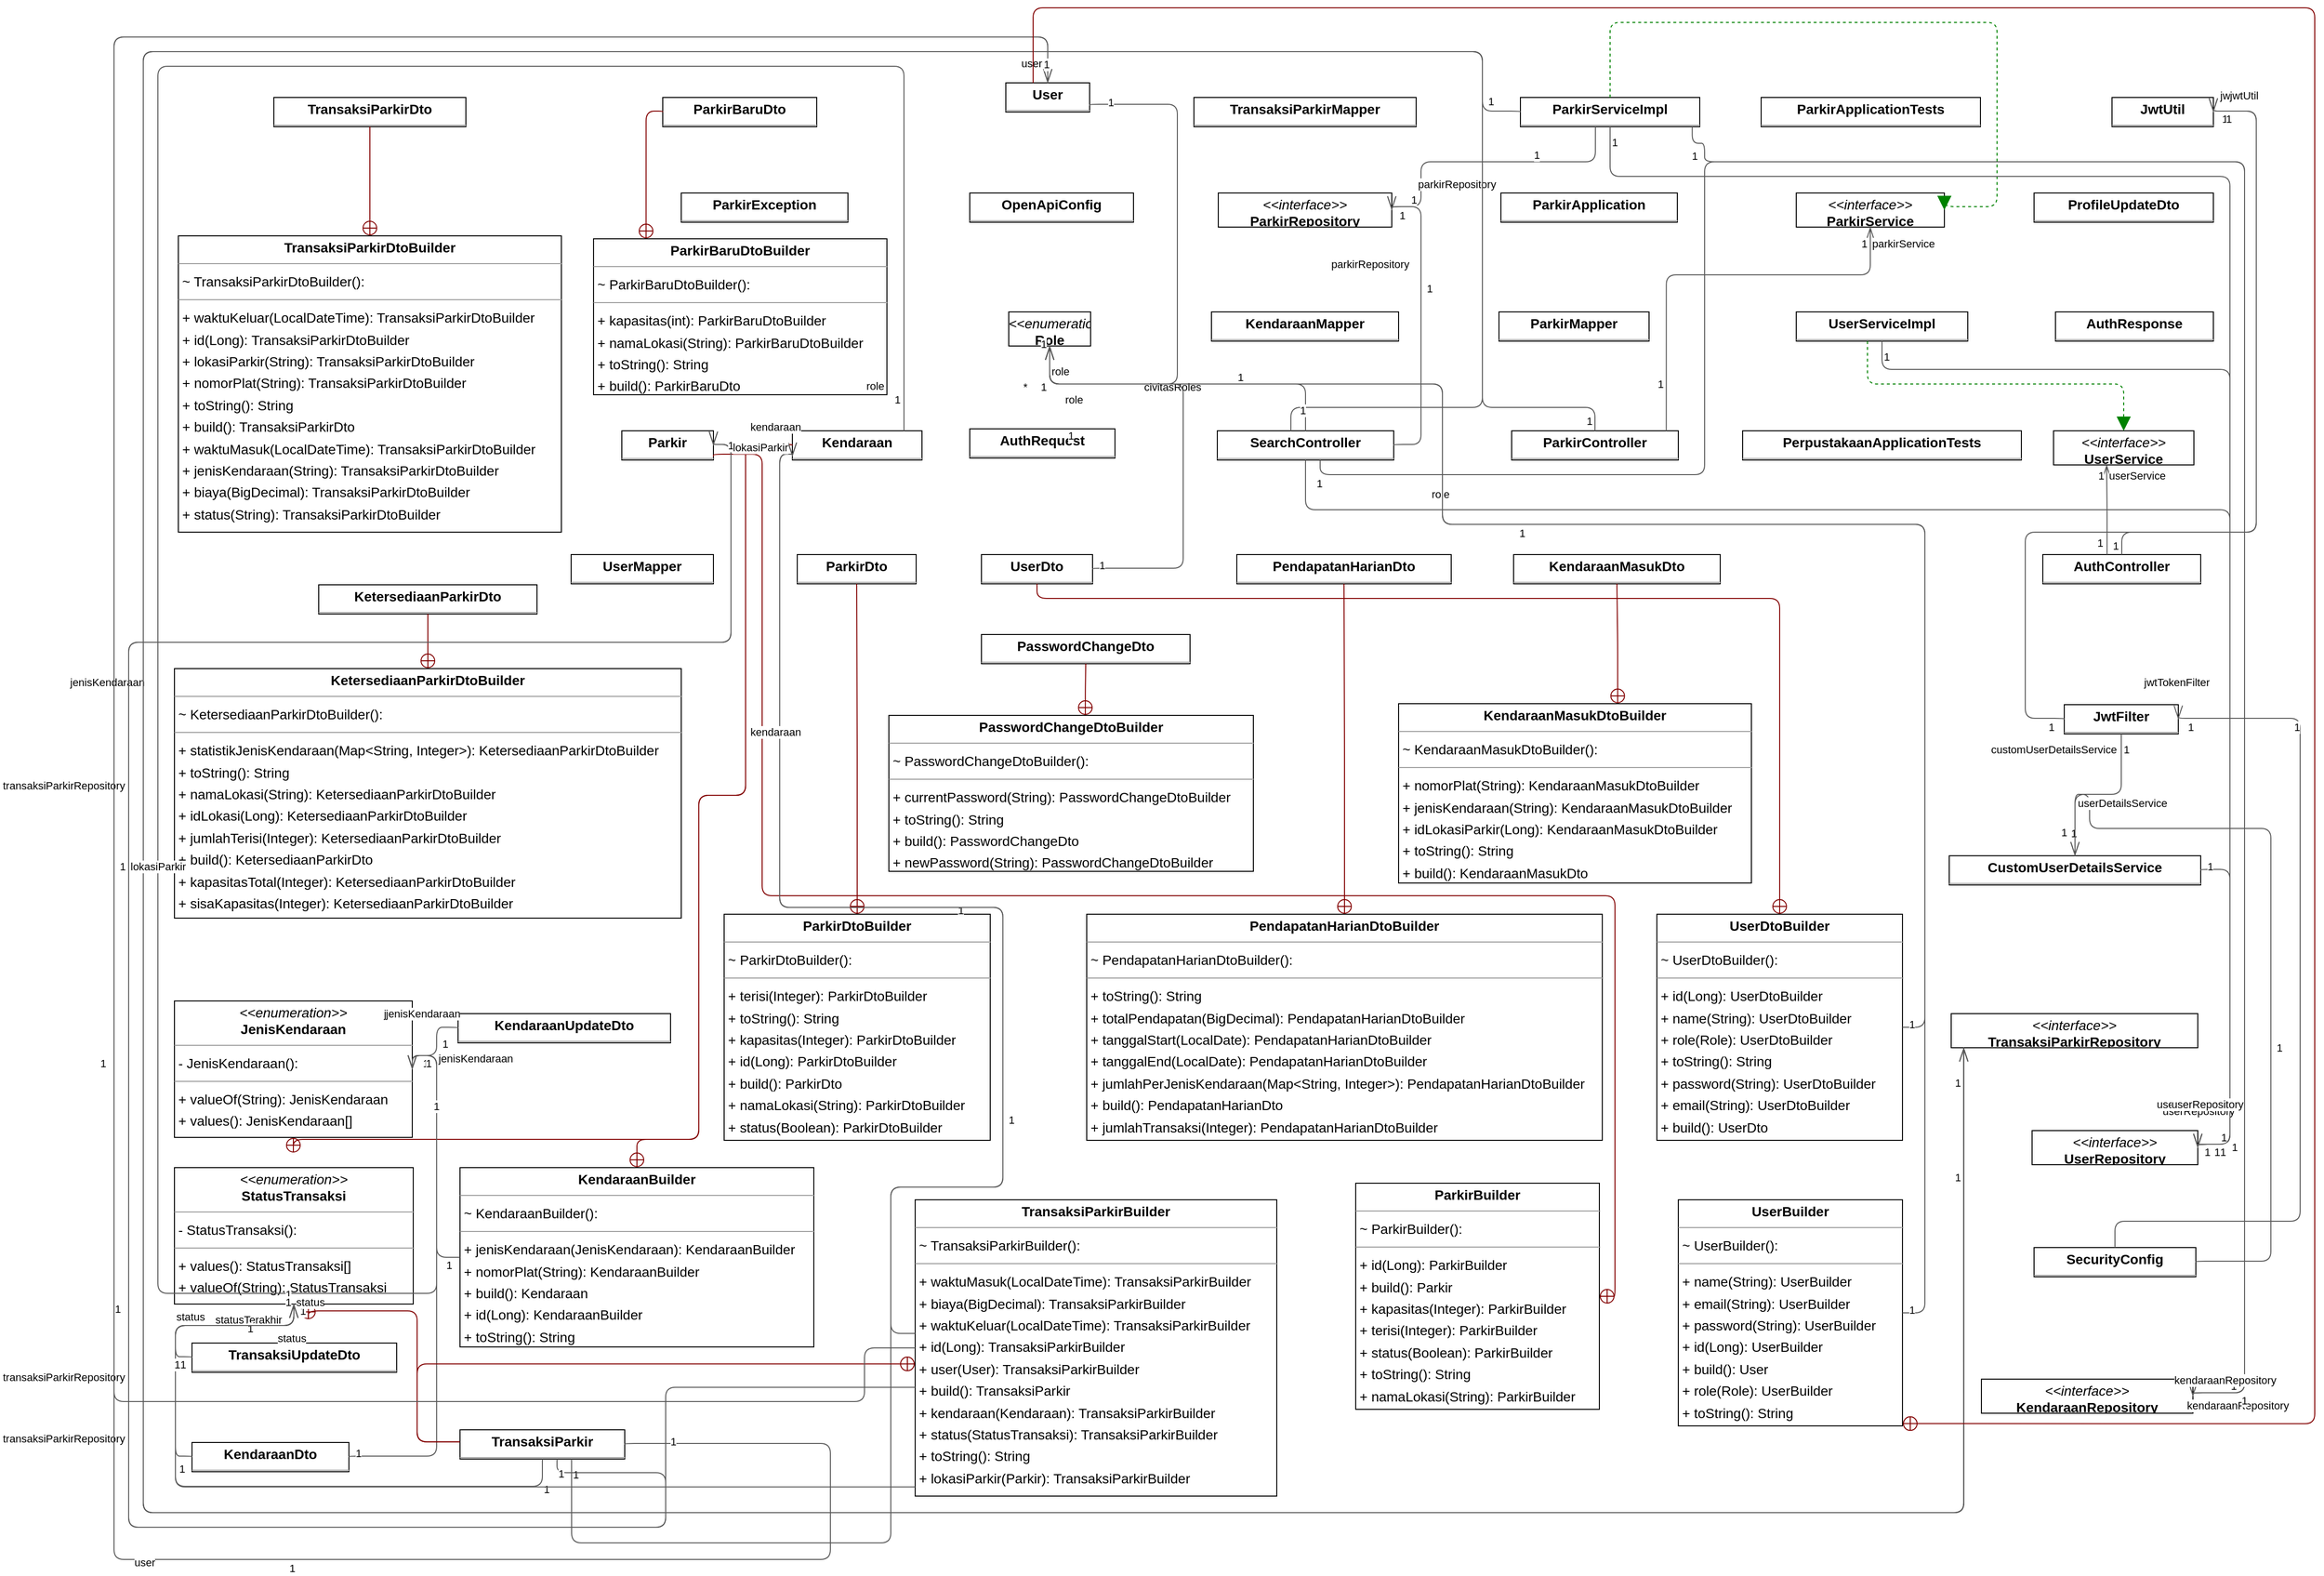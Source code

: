 <mxGraphModel dx="0" dy="0" grid="1" gridSize="10" guides="1" tooltips="1" connect="1" arrows="1" fold="1" page="0" pageScale="1" background="none" math="0" shadow="0">
  <root>
    <mxCell id="0" />
    <mxCell id="1" parent="0" />
    <mxCell id="node28" parent="1" vertex="1" value="&lt;p style=&quot;margin:0px;margin-top:4px;text-align:center;&quot;&gt;&lt;b&gt;AuthController&lt;/b&gt;&lt;/p&gt;&lt;hr size=&quot;1&quot;/&gt;&lt;p style=&quot;margin:0 0 0 4px;line-height:1.6;&quot;&gt;+ AuthController(): &lt;/p&gt;&lt;hr size=&quot;1&quot;/&gt;&lt;p style=&quot;margin:0 0 0 4px;line-height:1.6;&quot;&gt;+ changeUserPasswordByAdmin(Long, PasswordChangeDto): ResponseEntity&amp;lt;?&amp;gt;&lt;br/&gt;+ register(UserDto): ResponseEntity&amp;lt;?&amp;gt;&lt;br/&gt;+ updateProfile(ProfileUpdateDto): ResponseEntity&amp;lt;?&amp;gt;&lt;br/&gt;+ changePassword(PasswordChangeDto): ResponseEntity&amp;lt;?&amp;gt;&lt;br/&gt;+ deleteAccount(UserDto, Long): ResponseEntity&amp;lt;?&amp;gt;&lt;br/&gt;+ updateUserProfileByAdmin(Long, UserDto): ResponseEntity&amp;lt;?&amp;gt;&lt;br/&gt;+ getUserProfileById(Long): ResponseEntity&amp;lt;?&amp;gt;&lt;br/&gt;+ login(AuthRequest): ResponseEntity&amp;lt;?&amp;gt;&lt;/p&gt;&lt;hr size=&quot;1&quot;/&gt;&lt;p style=&quot;margin:0 0 0 4px;line-height:1.6;&quot;&gt; profile: ResponseEntity&amp;lt;?&amp;gt;&lt;/p&gt;" style="verticalAlign=top;align=left;overflow=fill;fontSize=14;fontFamily=Helvetica;html=1;rounded=0;shadow=0;comic=0;labelBackgroundColor=none;strokeWidth=1;">
      <mxGeometry x="1125" y="-466" width="162" height="30" as="geometry" />
    </mxCell>
    <mxCell id="node41" parent="1" vertex="1" value="&lt;p style=&quot;margin:0px;margin-top:4px;text-align:center;&quot;&gt;&lt;b&gt;AuthRequest&lt;/b&gt;&lt;/p&gt;&lt;hr size=&quot;1&quot;/&gt;&lt;p style=&quot;margin:0 0 0 4px;line-height:1.6;&quot;&gt;+ AuthRequest(): &lt;br/&gt;+ AuthRequest(String, String): &lt;/p&gt;&lt;hr size=&quot;1&quot;/&gt;&lt;p style=&quot;margin:0 0 0 4px;line-height:1.6;&quot;&gt;- email: String&lt;br/&gt;- password: String&lt;/p&gt;&lt;hr size=&quot;1&quot;/&gt;&lt;p style=&quot;margin:0 0 0 4px;line-height:1.6;&quot;&gt; email: String&lt;br/&gt; password: String&lt;/p&gt;" style="verticalAlign=top;align=left;overflow=fill;fontSize=14;fontFamily=Helvetica;html=1;rounded=0;shadow=0;comic=0;labelBackgroundColor=none;strokeWidth=1;">
      <mxGeometry x="24" y="-595" width="149" height="30" as="geometry" />
    </mxCell>
    <mxCell id="node1" parent="1" vertex="1" value="&lt;p style=&quot;margin:0px;margin-top:4px;text-align:center;&quot;&gt;&lt;b&gt;AuthResponse&lt;/b&gt;&lt;/p&gt;&lt;hr size=&quot;1&quot;/&gt;&lt;p style=&quot;margin:0 0 0 4px;line-height:1.6;&quot;&gt;+ AuthResponse(): &lt;br/&gt;+ AuthResponse(String, String): &lt;/p&gt;&lt;hr size=&quot;1&quot;/&gt;&lt;p style=&quot;margin:0 0 0 4px;line-height:1.6;&quot;&gt;- email: String&lt;br/&gt;- accessToken: String&lt;/p&gt;&lt;hr size=&quot;1&quot;/&gt;&lt;p style=&quot;margin:0 0 0 4px;line-height:1.6;&quot;&gt; email: String&lt;br/&gt; accessToken: String&lt;/p&gt;" style="verticalAlign=top;align=left;overflow=fill;fontSize=14;fontFamily=Helvetica;html=1;rounded=0;shadow=0;comic=0;labelBackgroundColor=none;strokeWidth=1;">
      <mxGeometry x="1138" y="-715" width="162" height="30" as="geometry" />
    </mxCell>
    <mxCell id="node9" parent="1" vertex="1" value="&lt;p style=&quot;margin:0px;margin-top:4px;text-align:center;&quot;&gt;&lt;b&gt;CustomUserDetailsService&lt;/b&gt;&lt;/p&gt;&lt;hr size=&quot;1&quot;/&gt;&lt;p style=&quot;margin:0 0 0 4px;line-height:1.6;&quot;&gt;+ CustomUserDetailsService(): &lt;/p&gt;&lt;hr size=&quot;1&quot;/&gt;&lt;p style=&quot;margin:0 0 0 4px;line-height:1.6;&quot;&gt;+ loadUserByUsername(String): UserDetails&lt;/p&gt;" style="verticalAlign=top;align=left;overflow=fill;fontSize=14;fontFamily=Helvetica;html=1;rounded=0;shadow=0;comic=0;labelBackgroundColor=none;strokeWidth=1;">
      <mxGeometry x="1029" y="-157" width="258" height="30" as="geometry" />
    </mxCell>
    <mxCell id="node56" parent="1" vertex="1" value="&lt;p style=&quot;margin:0px;margin-top:4px;text-align:center;&quot;&gt;&lt;i&gt;&amp;lt;&amp;lt;enumeration&amp;gt;&amp;gt;&lt;/i&gt;&lt;br/&gt;&lt;b&gt;JenisKendaraan&lt;/b&gt;&lt;/p&gt;&lt;hr size=&quot;1&quot;/&gt;&lt;p style=&quot;margin:0 0 0 4px;line-height:1.6;&quot;&gt;- JenisKendaraan(): &lt;/p&gt;&lt;hr size=&quot;1&quot;/&gt;&lt;p style=&quot;margin:0 0 0 4px;line-height:1.6;&quot;&gt;+ valueOf(String): JenisKendaraan&lt;br/&gt;+ values(): JenisKendaraan[]&lt;/p&gt;" style="verticalAlign=top;align=left;overflow=fill;fontSize=14;fontFamily=Helvetica;html=1;rounded=0;shadow=0;comic=0;labelBackgroundColor=none;strokeWidth=1;">
      <mxGeometry x="-792" y="-8" width="244" height="140" as="geometry" />
    </mxCell>
    <mxCell id="node13" parent="1" vertex="1" value="&lt;p style=&quot;margin:0px;margin-top:4px;text-align:center;&quot;&gt;&lt;b&gt;JwtFilter&lt;/b&gt;&lt;/p&gt;&lt;hr size=&quot;1&quot;/&gt;&lt;p style=&quot;margin:0 0 0 4px;line-height:1.6;&quot;&gt;+ JwtFilter(): &lt;/p&gt;&lt;hr size=&quot;1&quot;/&gt;&lt;p style=&quot;margin:0 0 0 4px;line-height:1.6;&quot;&gt;- getUserDetails(String): UserDetails&lt;br/&gt;- setAuthenticationContext(String, HttpServletRequest): void&lt;br/&gt;# doFilterInternal(HttpServletRequest, HttpServletResponse, FilterChain): void&lt;br/&gt;- hasAuthorizationBearer(HttpServletRequest): boolean&lt;br/&gt;- getAccessToken(HttpServletRequest): String&lt;/p&gt;" style="verticalAlign=top;align=left;overflow=fill;fontSize=14;fontFamily=Helvetica;html=1;rounded=0;shadow=0;comic=0;labelBackgroundColor=none;strokeWidth=1;">
      <mxGeometry x="1147" y="-312" width="117" height="30" as="geometry" />
    </mxCell>
    <mxCell id="node24" parent="1" vertex="1" value="&lt;p style=&quot;margin:0px;margin-top:4px;text-align:center;&quot;&gt;&lt;b&gt;JwtUtil&lt;/b&gt;&lt;/p&gt;&lt;hr size=&quot;1&quot;/&gt;&lt;p style=&quot;margin:0 0 0 4px;line-height:1.6;&quot;&gt;+ JwtUtil(): &lt;/p&gt;&lt;hr size=&quot;1&quot;/&gt;&lt;p style=&quot;margin:0 0 0 4px;line-height:1.6;&quot;&gt;+ validateAccessToken(String): boolean&lt;br/&gt;- parseClaims(String): Claims&lt;br/&gt;+ generateAccessToken(Authentication): String&lt;br/&gt;+ getSubject(String): String&lt;/p&gt;" style="verticalAlign=top;align=left;overflow=fill;fontSize=14;fontFamily=Helvetica;html=1;rounded=0;shadow=0;comic=0;labelBackgroundColor=none;strokeWidth=1;">
      <mxGeometry x="1196" y="-935" width="104" height="30" as="geometry" />
    </mxCell>
    <mxCell id="node22" parent="1" vertex="1" value="&lt;p style=&quot;margin:0px;margin-top:4px;text-align:center;&quot;&gt;&lt;b&gt;Kendaraan&lt;/b&gt;&lt;/p&gt;&lt;hr size=&quot;1&quot;/&gt;&lt;p style=&quot;margin:0 0 0 4px;line-height:1.6;&quot;&gt;+ Kendaraan(Long, String, JenisKendaraan): &lt;br/&gt;+ Kendaraan(): &lt;/p&gt;&lt;hr size=&quot;1&quot;/&gt;&lt;p style=&quot;margin:0 0 0 4px;line-height:1.6;&quot;&gt;- id: Long&lt;br/&gt;- jenisKendaraan: JenisKendaraan&lt;br/&gt;- nomorPlat: String&lt;/p&gt;&lt;hr size=&quot;1&quot;/&gt;&lt;p style=&quot;margin:0 0 0 4px;line-height:1.6;&quot;&gt;+ builder(): KendaraanBuilder&lt;/p&gt;&lt;hr size=&quot;1&quot;/&gt;&lt;p style=&quot;margin:0 0 0 4px;line-height:1.6;&quot;&gt; nomorPlat: String&lt;br/&gt; id: Long&lt;br/&gt; jenisKendaraan: JenisKendaraan&lt;/p&gt;" style="verticalAlign=top;align=left;overflow=fill;fontSize=14;fontFamily=Helvetica;html=1;rounded=0;shadow=0;comic=0;labelBackgroundColor=none;strokeWidth=1;">
      <mxGeometry x="-158" y="-593" width="133" height="30" as="geometry" />
    </mxCell>
    <mxCell id="node44" parent="1" vertex="1" value="&lt;p style=&quot;margin:0px;margin-top:4px;text-align:center;&quot;&gt;&lt;b&gt;KendaraanBuilder&lt;/b&gt;&lt;/p&gt;&lt;hr size=&quot;1&quot;/&gt;&lt;p style=&quot;margin:0 0 0 4px;line-height:1.6;&quot;&gt;~ KendaraanBuilder(): &lt;/p&gt;&lt;hr size=&quot;1&quot;/&gt;&lt;p style=&quot;margin:0 0 0 4px;line-height:1.6;&quot;&gt;+ jenisKendaraan(JenisKendaraan): KendaraanBuilder&lt;br/&gt;+ nomorPlat(String): KendaraanBuilder&lt;br/&gt;+ build(): Kendaraan&lt;br/&gt;+ id(Long): KendaraanBuilder&lt;br/&gt;+ toString(): String&lt;/p&gt;" style="verticalAlign=top;align=left;overflow=fill;fontSize=14;fontFamily=Helvetica;html=1;rounded=0;shadow=0;comic=0;labelBackgroundColor=none;strokeWidth=1;">
      <mxGeometry x="-499" y="163" width="363" height="184" as="geometry" />
    </mxCell>
    <mxCell id="node2" parent="1" vertex="1" value="&lt;p style=&quot;margin:0px;margin-top:4px;text-align:center;&quot;&gt;&lt;b&gt;KendaraanDto&lt;/b&gt;&lt;/p&gt;&lt;hr size=&quot;1&quot;/&gt;&lt;p style=&quot;margin:0 0 0 4px;line-height:1.6;&quot;&gt;+ KendaraanDto(): &lt;/p&gt;&lt;hr size=&quot;1&quot;/&gt;&lt;p style=&quot;margin:0 0 0 4px;line-height:1.6;&quot;&gt;- jenisKendaraan: JenisKendaraan&lt;br/&gt;- statusTerakhir: StatusTransaksi&lt;br/&gt;- waktuMasukTerakhir: LocalDateTime&lt;br/&gt;- lokasiTerakhir: String&lt;br/&gt;- id: Long&lt;br/&gt;- nomorPlat: String&lt;br/&gt;- waktuKeluarTerakhir: LocalDateTime&lt;/p&gt;&lt;hr size=&quot;1&quot;/&gt;&lt;p style=&quot;margin:0 0 0 4px;line-height:1.6;&quot;&gt;+ toString(): String&lt;br/&gt;# canEqual(Object): boolean&lt;br/&gt;+ equals(Object): boolean&lt;br/&gt;+ hashCode(): int&lt;/p&gt;&lt;hr size=&quot;1&quot;/&gt;&lt;p style=&quot;margin:0 0 0 4px;line-height:1.6;&quot;&gt; waktuMasukTerakhir: LocalDateTime&lt;br/&gt; statusTerakhir: StatusTransaksi&lt;br/&gt; id: Long&lt;br/&gt; nomorPlat: String&lt;br/&gt; lokasiTerakhir: String&lt;br/&gt; jenisKendaraan: JenisKendaraan&lt;br/&gt; waktuKeluarTerakhir: LocalDateTime&lt;/p&gt;" style="verticalAlign=top;align=left;overflow=fill;fontSize=14;fontFamily=Helvetica;html=1;rounded=0;shadow=0;comic=0;labelBackgroundColor=none;strokeWidth=1;">
      <mxGeometry x="-774" y="445" width="161" height="30" as="geometry" />
    </mxCell>
    <mxCell id="node35" parent="1" vertex="1" value="&lt;p style=&quot;margin:0px;margin-top:4px;text-align:center;&quot;&gt;&lt;b&gt;KendaraanMapper&lt;/b&gt;&lt;/p&gt;&lt;hr size=&quot;1&quot;/&gt;&lt;p style=&quot;margin:0 0 0 4px;line-height:1.6;&quot;&gt;+ KendaraanMapper(): &lt;/p&gt;&lt;hr size=&quot;1&quot;/&gt;&lt;p style=&quot;margin:0 0 0 4px;line-height:1.6;&quot;&gt;+ toEntity(KendaraanMasukDto): Kendaraan&lt;br/&gt;+ toResponse(Kendaraan): KendaraanMasukDto&lt;br/&gt;+ toResponseList(List&amp;lt;Kendaraan&amp;gt;): List&amp;lt;KendaraanMasukDto&amp;gt;&lt;/p&gt;" style="verticalAlign=top;align=left;overflow=fill;fontSize=14;fontFamily=Helvetica;html=1;rounded=0;shadow=0;comic=0;labelBackgroundColor=none;strokeWidth=1;">
      <mxGeometry x="272" y="-715" width="192" height="30" as="geometry" />
    </mxCell>
    <mxCell id="node4" parent="1" vertex="1" value="&lt;p style=&quot;margin:0px;margin-top:4px;text-align:center;&quot;&gt;&lt;b&gt;KendaraanMasukDto&lt;/b&gt;&lt;/p&gt;&lt;hr size=&quot;1&quot;/&gt;&lt;p style=&quot;margin:0 0 0 4px;line-height:1.6;&quot;&gt;+ KendaraanMasukDto(String, String, Long): &lt;br/&gt;+ KendaraanMasukDto(): &lt;/p&gt;&lt;hr size=&quot;1&quot;/&gt;&lt;p style=&quot;margin:0 0 0 4px;line-height:1.6;&quot;&gt;- nomorPlat: String&lt;br/&gt;- jenisKendaraan: String&lt;br/&gt;- idLokasiParkir: Long&lt;/p&gt;&lt;hr size=&quot;1&quot;/&gt;&lt;p style=&quot;margin:0 0 0 4px;line-height:1.6;&quot;&gt;+ equals(Object): boolean&lt;br/&gt;# canEqual(Object): boolean&lt;br/&gt;+ builder(): KendaraanMasukDtoBuilder&lt;br/&gt;+ toString(): String&lt;br/&gt;+ hashCode(): int&lt;/p&gt;&lt;hr size=&quot;1&quot;/&gt;&lt;p style=&quot;margin:0 0 0 4px;line-height:1.6;&quot;&gt; jenisKendaraan: String&lt;br/&gt; nomorPlat: String&lt;br/&gt; idLokasiParkir: Long&lt;/p&gt;" style="verticalAlign=top;align=left;overflow=fill;fontSize=14;fontFamily=Helvetica;html=1;rounded=0;shadow=0;comic=0;labelBackgroundColor=none;strokeWidth=1;">
      <mxGeometry x="582" y="-466" width="212" height="30" as="geometry" />
    </mxCell>
    <mxCell id="node45" parent="1" vertex="1" value="&lt;p style=&quot;margin:0px;margin-top:4px;text-align:center;&quot;&gt;&lt;b&gt;KendaraanMasukDtoBuilder&lt;/b&gt;&lt;/p&gt;&lt;hr size=&quot;1&quot;/&gt;&lt;p style=&quot;margin:0 0 0 4px;line-height:1.6;&quot;&gt;~ KendaraanMasukDtoBuilder(): &lt;/p&gt;&lt;hr size=&quot;1&quot;/&gt;&lt;p style=&quot;margin:0 0 0 4px;line-height:1.6;&quot;&gt;+ nomorPlat(String): KendaraanMasukDtoBuilder&lt;br/&gt;+ jenisKendaraan(String): KendaraanMasukDtoBuilder&lt;br/&gt;+ idLokasiParkir(Long): KendaraanMasukDtoBuilder&lt;br/&gt;+ toString(): String&lt;br/&gt;+ build(): KendaraanMasukDto&lt;/p&gt;" style="verticalAlign=top;align=left;overflow=fill;fontSize=14;fontFamily=Helvetica;html=1;rounded=0;shadow=0;comic=0;labelBackgroundColor=none;strokeWidth=1;">
      <mxGeometry x="464" y="-313" width="362" height="184" as="geometry" />
    </mxCell>
    <mxCell id="node30" parent="1" vertex="1" value="&lt;p style=&quot;margin:0px;margin-top:4px;text-align:center;&quot;&gt;&lt;i&gt;&amp;lt;&amp;lt;interface&amp;gt;&amp;gt;&lt;/i&gt;&lt;br/&gt;&lt;b&gt;KendaraanRepository&lt;/b&gt;&lt;/p&gt;&lt;hr size=&quot;1&quot;/&gt;&lt;p style=&quot;margin:0 0 0 4px;line-height:1.6;&quot;&gt;+ existsByNomorPlat(String): boolean&lt;br/&gt;+ findByNomorPlat(String): Optional&amp;lt;Kendaraan&amp;gt;&lt;br/&gt;+ findByJenisKendaraan(JenisKendaraan): List&amp;lt;Kendaraan&amp;gt;&lt;/p&gt;" style="verticalAlign=top;align=left;overflow=fill;fontSize=14;fontFamily=Helvetica;html=1;rounded=0;shadow=0;comic=0;labelBackgroundColor=none;strokeWidth=1;">
      <mxGeometry x="1062" y="380" width="217" height="35" as="geometry" />
    </mxCell>
    <mxCell id="node3" parent="1" vertex="1" value="&lt;p style=&quot;margin:0px;margin-top:4px;text-align:center;&quot;&gt;&lt;b&gt;KendaraanUpdateDto&lt;/b&gt;&lt;/p&gt;&lt;hr size=&quot;1&quot;/&gt;&lt;p style=&quot;margin:0 0 0 4px;line-height:1.6;&quot;&gt;+ KendaraanUpdateDto(): &lt;/p&gt;&lt;hr size=&quot;1&quot;/&gt;&lt;p style=&quot;margin:0 0 0 4px;line-height:1.6;&quot;&gt;- nomorPlat: String&lt;br/&gt;- jenisKendaraan: JenisKendaraan&lt;/p&gt;&lt;hr size=&quot;1&quot;/&gt;&lt;p style=&quot;margin:0 0 0 4px;line-height:1.6;&quot;&gt;# canEqual(Object): boolean&lt;br/&gt;+ toString(): String&lt;br/&gt;+ equals(Object): boolean&lt;br/&gt;+ hashCode(): int&lt;/p&gt;&lt;hr size=&quot;1&quot;/&gt;&lt;p style=&quot;margin:0 0 0 4px;line-height:1.6;&quot;&gt; nomorPlat: String&lt;br/&gt; jenisKendaraan: JenisKendaraan&lt;/p&gt;" style="verticalAlign=top;align=left;overflow=fill;fontSize=14;fontFamily=Helvetica;html=1;rounded=0;shadow=0;comic=0;labelBackgroundColor=none;strokeWidth=1;">
      <mxGeometry x="-501" y="5" width="218" height="30" as="geometry" />
    </mxCell>
    <mxCell id="node31" parent="1" vertex="1" value="&lt;p style=&quot;margin:0px;margin-top:4px;text-align:center;&quot;&gt;&lt;b&gt;KetersediaanParkirDto&lt;/b&gt;&lt;/p&gt;&lt;hr size=&quot;1&quot;/&gt;&lt;p style=&quot;margin:0 0 0 4px;line-height:1.6;&quot;&gt;+ KetersediaanParkirDto(): &lt;br/&gt;+ KetersediaanParkirDto(Long, String, Integer, Integer, Integer, Map&amp;lt;String, Integer&amp;gt;): &lt;/p&gt;&lt;hr size=&quot;1&quot;/&gt;&lt;p style=&quot;margin:0 0 0 4px;line-height:1.6;&quot;&gt;- sisaKapasitas: Integer&lt;br/&gt;- namaLokasi: String&lt;br/&gt;- jumlahTerisi: Integer&lt;br/&gt;- idLokasi: Long&lt;br/&gt;- kapasitasTotal: Integer&lt;br/&gt;- statistikJenisKendaraan: Map&amp;lt;String, Integer&amp;gt;&lt;/p&gt;&lt;hr size=&quot;1&quot;/&gt;&lt;p style=&quot;margin:0 0 0 4px;line-height:1.6;&quot;&gt;+ hashCode(): int&lt;br/&gt;+ builder(): KetersediaanParkirDtoBuilder&lt;br/&gt;+ toString(): String&lt;br/&gt;+ equals(Object): boolean&lt;br/&gt;# canEqual(Object): boolean&lt;/p&gt;&lt;hr size=&quot;1&quot;/&gt;&lt;p style=&quot;margin:0 0 0 4px;line-height:1.6;&quot;&gt; idLokasi: Long&lt;br/&gt; namaLokasi: String&lt;br/&gt; kapasitasTotal: Integer&lt;br/&gt; sisaKapasitas: Integer&lt;br/&gt; jumlahTerisi: Integer&lt;br/&gt; statistikJenisKendaraan: Map&amp;lt;String, Integer&amp;gt;&lt;/p&gt;" style="verticalAlign=top;align=left;overflow=fill;fontSize=14;fontFamily=Helvetica;html=1;rounded=0;shadow=0;comic=0;labelBackgroundColor=none;strokeWidth=1;">
      <mxGeometry x="-644" y="-435" width="224" height="30" as="geometry" />
    </mxCell>
    <mxCell id="node43" parent="1" vertex="1" value="&lt;p style=&quot;margin:0px;margin-top:4px;text-align:center;&quot;&gt;&lt;b&gt;KetersediaanParkirDtoBuilder&lt;/b&gt;&lt;/p&gt;&lt;hr size=&quot;1&quot;/&gt;&lt;p style=&quot;margin:0 0 0 4px;line-height:1.6;&quot;&gt;~ KetersediaanParkirDtoBuilder(): &lt;/p&gt;&lt;hr size=&quot;1&quot;/&gt;&lt;p style=&quot;margin:0 0 0 4px;line-height:1.6;&quot;&gt;+ statistikJenisKendaraan(Map&amp;lt;String, Integer&amp;gt;): KetersediaanParkirDtoBuilder&lt;br/&gt;+ toString(): String&lt;br/&gt;+ namaLokasi(String): KetersediaanParkirDtoBuilder&lt;br/&gt;+ idLokasi(Long): KetersediaanParkirDtoBuilder&lt;br/&gt;+ jumlahTerisi(Integer): KetersediaanParkirDtoBuilder&lt;br/&gt;+ build(): KetersediaanParkirDto&lt;br/&gt;+ kapasitasTotal(Integer): KetersediaanParkirDtoBuilder&lt;br/&gt;+ sisaKapasitas(Integer): KetersediaanParkirDtoBuilder&lt;/p&gt;" style="verticalAlign=top;align=left;overflow=fill;fontSize=14;fontFamily=Helvetica;html=1;rounded=0;shadow=0;comic=0;labelBackgroundColor=none;strokeWidth=1;">
      <mxGeometry x="-792" y="-349" width="520" height="256" as="geometry" />
    </mxCell>
    <mxCell id="node23" parent="1" vertex="1" value="&lt;p style=&quot;margin:0px;margin-top:4px;text-align:center;&quot;&gt;&lt;b&gt;OpenApiConfig&lt;/b&gt;&lt;/p&gt;&lt;hr size=&quot;1&quot;/&gt;&lt;p style=&quot;margin:0 0 0 4px;line-height:1.6;&quot;&gt;+ OpenApiConfig(): &lt;/p&gt;&lt;hr size=&quot;1&quot;/&gt;&lt;p style=&quot;margin:0 0 0 4px;line-height:1.6;&quot;&gt;+ parkirApi(): GroupedOpenApi&lt;/p&gt;" style="verticalAlign=top;align=left;overflow=fill;fontSize=14;fontFamily=Helvetica;html=1;rounded=0;shadow=0;comic=0;labelBackgroundColor=none;strokeWidth=1;">
      <mxGeometry x="24" y="-837" width="168" height="30" as="geometry" />
    </mxCell>
    <mxCell id="node27" parent="1" vertex="1" value="&lt;p style=&quot;margin:0px;margin-top:4px;text-align:center;&quot;&gt;&lt;b&gt;Parkir&lt;/b&gt;&lt;/p&gt;&lt;hr size=&quot;1&quot;/&gt;&lt;p style=&quot;margin:0 0 0 4px;line-height:1.6;&quot;&gt;+ Parkir(): &lt;br/&gt;+ Parkir(Long, String, Integer, Integer, Boolean): &lt;/p&gt;&lt;hr size=&quot;1&quot;/&gt;&lt;p style=&quot;margin:0 0 0 4px;line-height:1.6;&quot;&gt;- status: Boolean&lt;br/&gt;- id: Long&lt;br/&gt;- kapasitas: Integer&lt;br/&gt;- terisi: Integer&lt;br/&gt;- namaLokasi: String&lt;/p&gt;&lt;hr size=&quot;1&quot;/&gt;&lt;p style=&quot;margin:0 0 0 4px;line-height:1.6;&quot;&gt;+ builder(): ParkirBuilder&lt;/p&gt;&lt;hr size=&quot;1&quot;/&gt;&lt;p style=&quot;margin:0 0 0 4px;line-height:1.6;&quot;&gt; terisi: Integer&lt;br/&gt; id: Long&lt;br/&gt; kapasitas: Integer&lt;br/&gt; namaLokasi: String&lt;br/&gt; status: Boolean&lt;/p&gt;" style="verticalAlign=top;align=left;overflow=fill;fontSize=14;fontFamily=Helvetica;html=1;rounded=0;shadow=0;comic=0;labelBackgroundColor=none;strokeWidth=1;">
      <mxGeometry x="-333" y="-593" width="94" height="30" as="geometry" />
    </mxCell>
    <mxCell id="node26" parent="1" vertex="1" value="&lt;p style=&quot;margin:0px;margin-top:4px;text-align:center;&quot;&gt;&lt;b&gt;ParkirApplication&lt;/b&gt;&lt;/p&gt;&lt;hr size=&quot;1&quot;/&gt;&lt;p style=&quot;margin:0 0 0 4px;line-height:1.6;&quot;&gt;+ ParkirApplication(): &lt;/p&gt;&lt;hr size=&quot;1&quot;/&gt;&lt;p style=&quot;margin:0 0 0 4px;line-height:1.6;&quot;&gt;+ main(String[]): void&lt;/p&gt;" style="verticalAlign=top;align=left;overflow=fill;fontSize=14;fontFamily=Helvetica;html=1;rounded=0;shadow=0;comic=0;labelBackgroundColor=none;strokeWidth=1;">
      <mxGeometry x="569" y="-837" width="181" height="30" as="geometry" />
    </mxCell>
    <mxCell id="node10" parent="1" vertex="1" value="&lt;p style=&quot;margin:0px;margin-top:4px;text-align:center;&quot;&gt;&lt;b&gt;ParkirApplicationTests&lt;/b&gt;&lt;/p&gt;&lt;hr size=&quot;1&quot;/&gt;&lt;p style=&quot;margin:0 0 0 4px;line-height:1.6;&quot;&gt;+ ParkirApplicationTests(): &lt;/p&gt;&lt;hr size=&quot;1&quot;/&gt;&lt;p style=&quot;margin:0 0 0 4px;line-height:1.6;&quot;&gt;~ contextLoads(): void&lt;/p&gt;" style="verticalAlign=top;align=left;overflow=fill;fontSize=14;fontFamily=Helvetica;html=1;rounded=0;shadow=0;comic=0;labelBackgroundColor=none;strokeWidth=1;">
      <mxGeometry x="836" y="-935" width="225" height="30" as="geometry" />
    </mxCell>
    <mxCell id="node0" parent="1" vertex="1" value="&lt;p style=&quot;margin:0px;margin-top:4px;text-align:center;&quot;&gt;&lt;b&gt;ParkirBaruDto&lt;/b&gt;&lt;/p&gt;&lt;hr size=&quot;1&quot;/&gt;&lt;p style=&quot;margin:0 0 0 4px;line-height:1.6;&quot;&gt;+ ParkirBaruDto(): &lt;br/&gt;+ ParkirBaruDto(String, int): &lt;/p&gt;&lt;hr size=&quot;1&quot;/&gt;&lt;p style=&quot;margin:0 0 0 4px;line-height:1.6;&quot;&gt;- namaLokasi: String&lt;br/&gt;- kapasitas: int&lt;/p&gt;&lt;hr size=&quot;1&quot;/&gt;&lt;p style=&quot;margin:0 0 0 4px;line-height:1.6;&quot;&gt;+ builder(): ParkirBaruDtoBuilder&lt;br/&gt;+ toString(): String&lt;br/&gt;+ equals(Object): boolean&lt;br/&gt;# canEqual(Object): boolean&lt;br/&gt;+ hashCode(): int&lt;/p&gt;&lt;hr size=&quot;1&quot;/&gt;&lt;p style=&quot;margin:0 0 0 4px;line-height:1.6;&quot;&gt; kapasitas: int&lt;br/&gt; namaLokasi: String&lt;/p&gt;" style="verticalAlign=top;align=left;overflow=fill;fontSize=14;fontFamily=Helvetica;html=1;rounded=0;shadow=0;comic=0;labelBackgroundColor=none;strokeWidth=1;">
      <mxGeometry x="-291" y="-935" width="158" height="30" as="geometry" />
    </mxCell>
    <mxCell id="node49" parent="1" vertex="1" value="&lt;p style=&quot;margin:0px;margin-top:4px;text-align:center;&quot;&gt;&lt;b&gt;ParkirBaruDtoBuilder&lt;/b&gt;&lt;/p&gt;&lt;hr size=&quot;1&quot;/&gt;&lt;p style=&quot;margin:0 0 0 4px;line-height:1.6;&quot;&gt;~ ParkirBaruDtoBuilder(): &lt;/p&gt;&lt;hr size=&quot;1&quot;/&gt;&lt;p style=&quot;margin:0 0 0 4px;line-height:1.6;&quot;&gt;+ kapasitas(int): ParkirBaruDtoBuilder&lt;br/&gt;+ namaLokasi(String): ParkirBaruDtoBuilder&lt;br/&gt;+ toString(): String&lt;br/&gt;+ build(): ParkirBaruDto&lt;/p&gt;" style="verticalAlign=top;align=left;overflow=fill;fontSize=14;fontFamily=Helvetica;html=1;rounded=0;shadow=0;comic=0;labelBackgroundColor=none;strokeWidth=1;">
      <mxGeometry x="-362" y="-790" width="301" height="160" as="geometry" />
    </mxCell>
    <mxCell id="node47" parent="1" vertex="1" value="&lt;p style=&quot;margin:0px;margin-top:4px;text-align:center;&quot;&gt;&lt;b&gt;ParkirBuilder&lt;/b&gt;&lt;/p&gt;&lt;hr size=&quot;1&quot;/&gt;&lt;p style=&quot;margin:0 0 0 4px;line-height:1.6;&quot;&gt;~ ParkirBuilder(): &lt;/p&gt;&lt;hr size=&quot;1&quot;/&gt;&lt;p style=&quot;margin:0 0 0 4px;line-height:1.6;&quot;&gt;+ id(Long): ParkirBuilder&lt;br/&gt;+ build(): Parkir&lt;br/&gt;+ kapasitas(Integer): ParkirBuilder&lt;br/&gt;+ terisi(Integer): ParkirBuilder&lt;br/&gt;+ status(Boolean): ParkirBuilder&lt;br/&gt;+ toString(): String&lt;br/&gt;+ namaLokasi(String): ParkirBuilder&lt;/p&gt;" style="verticalAlign=top;align=left;overflow=fill;fontSize=14;fontFamily=Helvetica;html=1;rounded=0;shadow=0;comic=0;labelBackgroundColor=none;strokeWidth=1;">
      <mxGeometry x="420" y="179" width="250" height="232" as="geometry" />
    </mxCell>
    <mxCell id="node33" parent="1" vertex="1" value="&lt;p style=&quot;margin:0px;margin-top:4px;text-align:center;&quot;&gt;&lt;b&gt;ParkirController&lt;/b&gt;&lt;/p&gt;&lt;hr size=&quot;1&quot;/&gt;&lt;p style=&quot;margin:0 0 0 4px;line-height:1.6;&quot;&gt;+ ParkirController(ParkirService, TransaksiParkirRepository): &lt;/p&gt;&lt;hr size=&quot;1&quot;/&gt;&lt;p style=&quot;margin:0 0 0 4px;line-height:1.6;&quot;&gt;+ deleteTransaksiParkir(Long): ResponseEntity&amp;lt;?&amp;gt;&lt;br/&gt;+ getTransaksiById(Long): ResponseEntity&amp;lt;TransaksiParkirDto&amp;gt;&lt;br/&gt;+ deleteTransaksiByProfileId(Long): ResponseEntity&amp;lt;?&amp;gt;&lt;br/&gt;+ prosesKendaraanMasuk(KendaraanMasukDto): ResponseEntity&amp;lt;TransaksiParkirDto&amp;gt;&lt;br/&gt;+ getLokasiParkirById(Long): ResponseEntity&amp;lt;ParkirDto&amp;gt;&lt;br/&gt;+ updateTransaksiParkir(Long, TransaksiUpdateDto): ResponseEntity&amp;lt;?&amp;gt;&lt;br/&gt;+ getDaftarTransaksi(int, int): ResponseEntity&amp;lt;Page&amp;lt;TransaksiParkirDto&amp;gt;&amp;gt;&lt;br/&gt;+ deleteKendaraanById(Long): ResponseEntity&amp;lt;?&amp;gt;&lt;br/&gt;+ prosesKendaraanKeluar(): ResponseEntity&amp;lt;TransaksiParkirDto&amp;gt;&lt;br/&gt;+ getKendaraanById(Long): ResponseEntity&amp;lt;Kendaraan&amp;gt;&lt;br/&gt;+ cekKetersediaan(): ResponseEntity&amp;lt;List&amp;lt;KetersediaanParkirDto&amp;gt;&amp;gt;&lt;br/&gt;+ updateLokasiParkir(Long, ParkirBaruDto): ResponseEntity&amp;lt;?&amp;gt;&lt;br/&gt;+ updateKendaraan(Long, KendaraanUpdateDto): ResponseEntity&amp;lt;?&amp;gt;&lt;br/&gt;+ deleteTransaksiByKendaraanId(Long): ResponseEntity&amp;lt;?&amp;gt;&lt;br/&gt;+ deleteLokasiParkir(Long): ResponseEntity&amp;lt;?&amp;gt;&lt;br/&gt;+ getKetersediaanById(Long): ResponseEntity&amp;lt;KetersediaanParkirDto&amp;gt;&lt;br/&gt;+ tambahLokasiParkir(ParkirBaruDto): ResponseEntity&amp;lt;ParkirDto&amp;gt;&lt;/p&gt;&lt;hr size=&quot;1&quot;/&gt;&lt;p style=&quot;margin:0 0 0 4px;line-height:1.6;&quot;&gt; daftarLokasiParkir: ResponseEntity&amp;lt;List&amp;lt;ParkirDto&amp;gt;&amp;gt;&lt;br/&gt; allKendaraan: ResponseEntity&amp;lt;List&amp;lt;KendaraanDto&amp;gt;&amp;gt;&lt;/p&gt;" style="verticalAlign=top;align=left;overflow=fill;fontSize=14;fontFamily=Helvetica;html=1;rounded=0;shadow=0;comic=0;labelBackgroundColor=none;strokeWidth=1;">
      <mxGeometry x="580" y="-593" width="171" height="30" as="geometry" />
    </mxCell>
    <mxCell id="node12" parent="1" vertex="1" value="&lt;p style=&quot;margin:0px;margin-top:4px;text-align:center;&quot;&gt;&lt;b&gt;ParkirDto&lt;/b&gt;&lt;/p&gt;&lt;hr size=&quot;1&quot;/&gt;&lt;p style=&quot;margin:0 0 0 4px;line-height:1.6;&quot;&gt;+ ParkirDto(): &lt;br/&gt;+ ParkirDto(Long, String, Integer, Integer, Boolean): &lt;/p&gt;&lt;hr size=&quot;1&quot;/&gt;&lt;p style=&quot;margin:0 0 0 4px;line-height:1.6;&quot;&gt;- namaLokasi: String&lt;br/&gt;- kapasitas: Integer&lt;br/&gt;- status: Boolean&lt;br/&gt;- id: Long&lt;br/&gt;- terisi: Integer&lt;/p&gt;&lt;hr size=&quot;1&quot;/&gt;&lt;p style=&quot;margin:0 0 0 4px;line-height:1.6;&quot;&gt;+ builder(): ParkirDtoBuilder&lt;br/&gt;+ hashCode(): int&lt;br/&gt;+ equals(Object): boolean&lt;br/&gt;+ toString(): String&lt;br/&gt;# canEqual(Object): boolean&lt;/p&gt;&lt;hr size=&quot;1&quot;/&gt;&lt;p style=&quot;margin:0 0 0 4px;line-height:1.6;&quot;&gt; terisi: Integer&lt;br/&gt; id: Long&lt;br/&gt; kapasitas: Integer&lt;br/&gt; namaLokasi: String&lt;br/&gt; status: Boolean&lt;/p&gt;" style="verticalAlign=top;align=left;overflow=fill;fontSize=14;fontFamily=Helvetica;html=1;rounded=0;shadow=0;comic=0;labelBackgroundColor=none;strokeWidth=1;">
      <mxGeometry x="-153" y="-466" width="122" height="30" as="geometry" />
    </mxCell>
    <mxCell id="node55" parent="1" vertex="1" value="&lt;p style=&quot;margin:0px;margin-top:4px;text-align:center;&quot;&gt;&lt;b&gt;ParkirDtoBuilder&lt;/b&gt;&lt;/p&gt;&lt;hr size=&quot;1&quot;/&gt;&lt;p style=&quot;margin:0 0 0 4px;line-height:1.6;&quot;&gt;~ ParkirDtoBuilder(): &lt;/p&gt;&lt;hr size=&quot;1&quot;/&gt;&lt;p style=&quot;margin:0 0 0 4px;line-height:1.6;&quot;&gt;+ terisi(Integer): ParkirDtoBuilder&lt;br/&gt;+ toString(): String&lt;br/&gt;+ kapasitas(Integer): ParkirDtoBuilder&lt;br/&gt;+ id(Long): ParkirDtoBuilder&lt;br/&gt;+ build(): ParkirDto&lt;br/&gt;+ namaLokasi(String): ParkirDtoBuilder&lt;br/&gt;+ status(Boolean): ParkirDtoBuilder&lt;/p&gt;" style="verticalAlign=top;align=left;overflow=fill;fontSize=14;fontFamily=Helvetica;html=1;rounded=0;shadow=0;comic=0;labelBackgroundColor=none;strokeWidth=1;">
      <mxGeometry x="-228" y="-97" width="273" height="232" as="geometry" />
    </mxCell>
    <mxCell id="node11" parent="1" vertex="1" value="&lt;p style=&quot;margin:0px;margin-top:4px;text-align:center;&quot;&gt;&lt;b&gt;ParkirException&lt;/b&gt;&lt;/p&gt;&lt;hr size=&quot;1&quot;/&gt;&lt;p style=&quot;margin:0 0 0 4px;line-height:1.6;&quot;&gt;+ ParkirException(String): &lt;/p&gt;" style="verticalAlign=top;align=left;overflow=fill;fontSize=14;fontFamily=Helvetica;html=1;rounded=0;shadow=0;comic=0;labelBackgroundColor=none;strokeWidth=1;">
      <mxGeometry x="-272" y="-837" width="171" height="30" as="geometry" />
    </mxCell>
    <mxCell id="node15" parent="1" vertex="1" value="&lt;p style=&quot;margin:0px;margin-top:4px;text-align:center;&quot;&gt;&lt;b&gt;ParkirMapper&lt;/b&gt;&lt;/p&gt;&lt;hr size=&quot;1&quot;/&gt;&lt;p style=&quot;margin:0 0 0 4px;line-height:1.6;&quot;&gt;+ ParkirMapper(): &lt;/p&gt;&lt;hr size=&quot;1&quot;/&gt;&lt;p style=&quot;margin:0 0 0 4px;line-height:1.6;&quot;&gt;+ toEntity(ParkirDto): Parkir&lt;br/&gt;+ toDto(Parkir): ParkirDto&lt;br/&gt;+ toDtoList(List&amp;lt;Parkir&amp;gt;): List&amp;lt;ParkirDto&amp;gt;&lt;/p&gt;" style="verticalAlign=top;align=left;overflow=fill;fontSize=14;fontFamily=Helvetica;html=1;rounded=0;shadow=0;comic=0;labelBackgroundColor=none;strokeWidth=1;">
      <mxGeometry x="567" y="-715" width="154" height="30" as="geometry" />
    </mxCell>
    <mxCell id="node32" parent="1" vertex="1" value="&lt;p style=&quot;margin:0px;margin-top:4px;text-align:center;&quot;&gt;&lt;i&gt;&amp;lt;&amp;lt;interface&amp;gt;&amp;gt;&lt;/i&gt;&lt;br/&gt;&lt;b&gt;ParkirRepository&lt;/b&gt;&lt;/p&gt;&lt;hr size=&quot;1&quot;/&gt;&lt;p style=&quot;margin:0 0 0 4px;line-height:1.6;&quot;&gt;+ findByNamaLokasiContainingIgnoreCase(String): List&amp;lt;Parkir&amp;gt;&lt;/p&gt;&lt;hr size=&quot;1&quot;/&gt;&lt;p style=&quot;margin:0 0 0 4px;line-height:1.6;&quot;&gt; parkirSummary: Object&lt;/p&gt;" style="verticalAlign=top;align=left;overflow=fill;fontSize=14;fontFamily=Helvetica;html=1;rounded=0;shadow=0;comic=0;labelBackgroundColor=none;strokeWidth=1;">
      <mxGeometry x="279" y="-837" width="178" height="35" as="geometry" />
    </mxCell>
    <mxCell id="node42" parent="1" vertex="1" value="&lt;p style=&quot;margin:0px;margin-top:4px;text-align:center;&quot;&gt;&lt;i&gt;&amp;lt;&amp;lt;interface&amp;gt;&amp;gt;&lt;/i&gt;&lt;br/&gt;&lt;b&gt;ParkirService&lt;/b&gt;&lt;/p&gt;&lt;hr size=&quot;1&quot;/&gt;&lt;p style=&quot;margin:0 0 0 4px;line-height:1.6;&quot;&gt;+ updateLokasiParkir(Long, ParkirBaruDto): ParkirDto&lt;br/&gt;+ deleteTransaksiParkir(Long): void&lt;br/&gt;+ prosesKendaraanMasuk(KendaraanMasukDto): TransaksiParkirDto&lt;br/&gt;+ deleteLokasiParkir(Long): void&lt;br/&gt;+ getKendaraanById(Long): Optional&amp;lt;Kendaraan&amp;gt;&lt;br/&gt;+ deleteKendaraanById(Long): void&lt;br/&gt;+ updateKendaraan(Long, KendaraanUpdateDto): KendaraanDto&lt;br/&gt;+ getDaftarTransaksi(int, int): Page&amp;lt;TransaksiParkirDto&amp;gt;&lt;br/&gt;+ deleteTransaksiByKendaraanId(Long): void&lt;br/&gt;+ getTransaksiById(Long): Optional&amp;lt;TransaksiParkirDto&amp;gt;&lt;br/&gt;+ prosesKendaraanKeluar(): TransaksiParkirDto&lt;br/&gt;+ getLokasiParkirById(Long): Optional&amp;lt;ParkirDto&amp;gt;&lt;br/&gt;+ updateTransaksiParkir(Long, TransaksiUpdateDto): TransaksiParkirDto&lt;br/&gt;+ deleteTransaksiByUserId(Long): void&lt;br/&gt;+ tambahLokasiParkir(ParkirBaruDto): ParkirDto&lt;br/&gt;+ getKetersediaanById(Long): Optional&amp;lt;KetersediaanParkirDto&amp;gt;&lt;/p&gt;&lt;hr size=&quot;1&quot;/&gt;&lt;p style=&quot;margin:0 0 0 4px;line-height:1.6;&quot;&gt; daftarLokasiParkir: List&amp;lt;ParkirDto&amp;gt;&lt;br/&gt; ketersediaanSaatIni: List&amp;lt;KetersediaanParkirDto&amp;gt;&lt;br/&gt; allKendaraan: List&amp;lt;KendaraanDto&amp;gt;&lt;/p&gt;" style="verticalAlign=top;align=left;overflow=fill;fontSize=14;fontFamily=Helvetica;html=1;rounded=0;shadow=0;comic=0;labelBackgroundColor=none;strokeWidth=1;">
      <mxGeometry x="872" y="-837" width="152" height="35" as="geometry" />
    </mxCell>
    <mxCell id="node37" parent="1" vertex="1" value="&lt;p style=&quot;margin:0px;margin-top:4px;text-align:center;&quot;&gt;&lt;b&gt;ParkirServiceImpl&lt;/b&gt;&lt;/p&gt;&lt;hr size=&quot;1&quot;/&gt;&lt;p style=&quot;margin:0 0 0 4px;line-height:1.6;&quot;&gt;+ ParkirServiceImpl(ParkirRepository, KendaraanRepository, TransaksiParkirRepository, UserRepository): &lt;/p&gt;&lt;hr size=&quot;1&quot;/&gt;&lt;p style=&quot;margin:0 0 0 4px;line-height:1.6;&quot;&gt;+ deleteKendaraanById(Long): void&lt;br/&gt;+ prosesKendaraanMasuk(KendaraanMasukDto): TransaksiParkirDto&lt;br/&gt;+ getKendaraanById(Long): Optional&amp;lt;Kendaraan&amp;gt;&lt;br/&gt;+ updateTransaksiParkir(Long, TransaksiUpdateDto): TransaksiParkirDto&lt;br/&gt;+ getDaftarTransaksi(int, int): Page&amp;lt;TransaksiParkirDto&amp;gt;&lt;br/&gt;+ getKetersediaanById(Long): Optional&amp;lt;KetersediaanParkirDto&amp;gt;&lt;br/&gt;+ deleteLokasiParkir(Long): void&lt;br/&gt;+ deleteTransaksiParkir(Long): void&lt;br/&gt;+ tambahLokasiParkir(ParkirBaruDto): ParkirDto&lt;br/&gt;+ updateKendaraan(Long, KendaraanUpdateDto): KendaraanDto&lt;br/&gt;+ getTransaksiById(Long): Optional&amp;lt;TransaksiParkirDto&amp;gt;&lt;br/&gt;+ deleteTransaksiByKendaraanId(Long): void&lt;br/&gt;+ getLokasiParkirById(Long): Optional&amp;lt;ParkirDto&amp;gt;&lt;br/&gt;+ prosesKendaraanKeluar(): TransaksiParkirDto&lt;br/&gt;+ deleteTransaksiByUserId(Long): void&lt;br/&gt;+ updateLokasiParkir(Long, ParkirBaruDto): ParkirDto&lt;/p&gt;&lt;hr size=&quot;1&quot;/&gt;&lt;p style=&quot;margin:0 0 0 4px;line-height:1.6;&quot;&gt; daftarLokasiParkir: List&amp;lt;ParkirDto&amp;gt;&lt;br/&gt; ketersediaanSaatIni: List&amp;lt;KetersediaanParkirDto&amp;gt;&lt;br/&gt; currentUser: User&lt;br/&gt; allKendaraan: List&amp;lt;KendaraanDto&amp;gt;&lt;/p&gt;" style="verticalAlign=top;align=left;overflow=fill;fontSize=14;fontFamily=Helvetica;html=1;rounded=0;shadow=0;comic=0;labelBackgroundColor=none;strokeWidth=1;">
      <mxGeometry x="589" y="-935" width="184" height="30" as="geometry" />
    </mxCell>
    <mxCell id="node8" parent="1" vertex="1" value="&lt;p style=&quot;margin:0px;margin-top:4px;text-align:center;&quot;&gt;&lt;b&gt;PasswordChangeDto&lt;/b&gt;&lt;/p&gt;&lt;hr size=&quot;1&quot;/&gt;&lt;p style=&quot;margin:0 0 0 4px;line-height:1.6;&quot;&gt;+ PasswordChangeDto(): &lt;br/&gt;+ PasswordChangeDto(String, String): &lt;/p&gt;&lt;hr size=&quot;1&quot;/&gt;&lt;p style=&quot;margin:0 0 0 4px;line-height:1.6;&quot;&gt;- newPassword: String&lt;br/&gt;- currentPassword: String&lt;/p&gt;&lt;hr size=&quot;1&quot;/&gt;&lt;p style=&quot;margin:0 0 0 4px;line-height:1.6;&quot;&gt;+ toString(): String&lt;br/&gt;+ equals(Object): boolean&lt;br/&gt;+ builder(): PasswordChangeDtoBuilder&lt;br/&gt;# canEqual(Object): boolean&lt;br/&gt;+ hashCode(): int&lt;/p&gt;&lt;hr size=&quot;1&quot;/&gt;&lt;p style=&quot;margin:0 0 0 4px;line-height:1.6;&quot;&gt; currentPassword: String&lt;br/&gt; newPassword: String&lt;/p&gt;" style="verticalAlign=top;align=left;overflow=fill;fontSize=14;fontFamily=Helvetica;html=1;rounded=0;shadow=0;comic=0;labelBackgroundColor=none;strokeWidth=1;">
      <mxGeometry x="36" y="-384" width="214" height="30" as="geometry" />
    </mxCell>
    <mxCell id="node53" parent="1" vertex="1" value="&lt;p style=&quot;margin:0px;margin-top:4px;text-align:center;&quot;&gt;&lt;b&gt;PasswordChangeDtoBuilder&lt;/b&gt;&lt;/p&gt;&lt;hr size=&quot;1&quot;/&gt;&lt;p style=&quot;margin:0 0 0 4px;line-height:1.6;&quot;&gt;~ PasswordChangeDtoBuilder(): &lt;/p&gt;&lt;hr size=&quot;1&quot;/&gt;&lt;p style=&quot;margin:0 0 0 4px;line-height:1.6;&quot;&gt;+ currentPassword(String): PasswordChangeDtoBuilder&lt;br/&gt;+ toString(): String&lt;br/&gt;+ build(): PasswordChangeDto&lt;br/&gt;+ newPassword(String): PasswordChangeDtoBuilder&lt;/p&gt;" style="verticalAlign=top;align=left;overflow=fill;fontSize=14;fontFamily=Helvetica;html=1;rounded=0;shadow=0;comic=0;labelBackgroundColor=none;strokeWidth=1;">
      <mxGeometry x="-59" y="-301" width="374" height="160" as="geometry" />
    </mxCell>
    <mxCell id="node6" parent="1" vertex="1" value="&lt;p style=&quot;margin:0px;margin-top:4px;text-align:center;&quot;&gt;&lt;b&gt;PendapatanHarianDto&lt;/b&gt;&lt;/p&gt;&lt;hr size=&quot;1&quot;/&gt;&lt;p style=&quot;margin:0 0 0 4px;line-height:1.6;&quot;&gt;+ PendapatanHarianDto(LocalDate, LocalDate, BigDecimal, Integer, Map&amp;lt;String, Integer&amp;gt;): &lt;br/&gt;+ PendapatanHarianDto(): &lt;/p&gt;&lt;hr size=&quot;1&quot;/&gt;&lt;p style=&quot;margin:0 0 0 4px;line-height:1.6;&quot;&gt;- tanggalStart: LocalDate&lt;br/&gt;- totalPendapatan: BigDecimal&lt;br/&gt;- tanggalEnd: LocalDate&lt;br/&gt;- jumlahPerJenisKendaraan: Map&amp;lt;String, Integer&amp;gt;&lt;br/&gt;- jumlahTransaksi: Integer&lt;/p&gt;&lt;hr size=&quot;1&quot;/&gt;&lt;p style=&quot;margin:0 0 0 4px;line-height:1.6;&quot;&gt;+ equals(Object): boolean&lt;br/&gt;+ hashCode(): int&lt;br/&gt;+ toString(): String&lt;br/&gt;# canEqual(Object): boolean&lt;br/&gt;+ builder(): PendapatanHarianDtoBuilder&lt;/p&gt;&lt;hr size=&quot;1&quot;/&gt;&lt;p style=&quot;margin:0 0 0 4px;line-height:1.6;&quot;&gt; tanggalStart: LocalDate&lt;br/&gt; totalPendapatan: BigDecimal&lt;br/&gt; jumlahPerJenisKendaraan: Map&amp;lt;String, Integer&amp;gt;&lt;br/&gt; jumlahTransaksi: Integer&lt;br/&gt; tanggalEnd: LocalDate&lt;/p&gt;" style="verticalAlign=top;align=left;overflow=fill;fontSize=14;fontFamily=Helvetica;html=1;rounded=0;shadow=0;comic=0;labelBackgroundColor=none;strokeWidth=1;">
      <mxGeometry x="298" y="-466" width="220" height="30" as="geometry" />
    </mxCell>
    <mxCell id="node54" parent="1" vertex="1" value="&lt;p style=&quot;margin:0px;margin-top:4px;text-align:center;&quot;&gt;&lt;b&gt;PendapatanHarianDtoBuilder&lt;/b&gt;&lt;/p&gt;&lt;hr size=&quot;1&quot;/&gt;&lt;p style=&quot;margin:0 0 0 4px;line-height:1.6;&quot;&gt;~ PendapatanHarianDtoBuilder(): &lt;/p&gt;&lt;hr size=&quot;1&quot;/&gt;&lt;p style=&quot;margin:0 0 0 4px;line-height:1.6;&quot;&gt;+ toString(): String&lt;br/&gt;+ totalPendapatan(BigDecimal): PendapatanHarianDtoBuilder&lt;br/&gt;+ tanggalStart(LocalDate): PendapatanHarianDtoBuilder&lt;br/&gt;+ tanggalEnd(LocalDate): PendapatanHarianDtoBuilder&lt;br/&gt;+ jumlahPerJenisKendaraan(Map&amp;lt;String, Integer&amp;gt;): PendapatanHarianDtoBuilder&lt;br/&gt;+ build(): PendapatanHarianDto&lt;br/&gt;+ jumlahTransaksi(Integer): PendapatanHarianDtoBuilder&lt;/p&gt;" style="verticalAlign=top;align=left;overflow=fill;fontSize=14;fontFamily=Helvetica;html=1;rounded=0;shadow=0;comic=0;labelBackgroundColor=none;strokeWidth=1;">
      <mxGeometry x="144" y="-97" width="529" height="232" as="geometry" />
    </mxCell>
    <mxCell id="node29" parent="1" vertex="1" value="&lt;p style=&quot;margin:0px;margin-top:4px;text-align:center;&quot;&gt;&lt;b&gt;PerpustakaanApplicationTests&lt;/b&gt;&lt;/p&gt;&lt;hr size=&quot;1&quot;/&gt;&lt;p style=&quot;margin:0 0 0 4px;line-height:1.6;&quot;&gt;~ PerpustakaanApplicationTests(): &lt;/p&gt;&lt;hr size=&quot;1&quot;/&gt;&lt;p style=&quot;margin:0 0 0 4px;line-height:1.6;&quot;&gt;~ contextLoads(): void&lt;/p&gt;" style="verticalAlign=top;align=left;overflow=fill;fontSize=14;fontFamily=Helvetica;html=1;rounded=0;shadow=0;comic=0;labelBackgroundColor=none;strokeWidth=1;">
      <mxGeometry x="817" y="-593" width="286" height="30" as="geometry" />
    </mxCell>
    <mxCell id="node7" parent="1" vertex="1" value="&lt;p style=&quot;margin:0px;margin-top:4px;text-align:center;&quot;&gt;&lt;b&gt;ProfileUpdateDto&lt;/b&gt;&lt;/p&gt;&lt;hr size=&quot;1&quot;/&gt;&lt;p style=&quot;margin:0 0 0 4px;line-height:1.6;&quot;&gt;+ ProfileUpdateDto(): &lt;br/&gt;+ ProfileUpdateDto(String, String): &lt;/p&gt;&lt;hr size=&quot;1&quot;/&gt;&lt;p style=&quot;margin:0 0 0 4px;line-height:1.6;&quot;&gt;- email: String&lt;br/&gt;- name: String&lt;/p&gt;&lt;hr size=&quot;1&quot;/&gt;&lt;p style=&quot;margin:0 0 0 4px;line-height:1.6;&quot;&gt;+ hashCode(): int&lt;br/&gt;# canEqual(Object): boolean&lt;br/&gt;+ equals(Object): boolean&lt;br/&gt;+ toString(): String&lt;/p&gt;&lt;hr size=&quot;1&quot;/&gt;&lt;p style=&quot;margin:0 0 0 4px;line-height:1.6;&quot;&gt; name: String&lt;br/&gt; email: String&lt;/p&gt;" style="verticalAlign=top;align=left;overflow=fill;fontSize=14;fontFamily=Helvetica;html=1;rounded=0;shadow=0;comic=0;labelBackgroundColor=none;strokeWidth=1;">
      <mxGeometry x="1116" y="-837" width="184" height="30" as="geometry" />
    </mxCell>
    <mxCell id="node5" parent="1" vertex="1" value="&lt;p style=&quot;margin:0px;margin-top:4px;text-align:center;&quot;&gt;&lt;i&gt;&amp;lt;&amp;lt;enumeration&amp;gt;&amp;gt;&lt;/i&gt;&lt;br/&gt;&lt;b&gt;Role&lt;/b&gt;&lt;/p&gt;&lt;hr size=&quot;1&quot;/&gt;&lt;p style=&quot;margin:0 0 0 4px;line-height:1.6;&quot;&gt;- Role(String): &lt;/p&gt;&lt;hr size=&quot;1&quot;/&gt;&lt;p style=&quot;margin:0 0 0 4px;line-height:1.6;&quot;&gt;- name: String&lt;/p&gt;&lt;hr size=&quot;1&quot;/&gt;&lt;p style=&quot;margin:0 0 0 4px;line-height:1.6;&quot;&gt;+ valueOf(String): Role&lt;br/&gt;+ values(): Role[]&lt;/p&gt;&lt;hr size=&quot;1&quot;/&gt;&lt;p style=&quot;margin:0 0 0 4px;line-height:1.6;&quot;&gt; name: String&lt;/p&gt;" style="verticalAlign=top;align=left;overflow=fill;fontSize=14;fontFamily=Helvetica;html=1;rounded=0;shadow=0;comic=0;labelBackgroundColor=none;strokeWidth=1;">
      <mxGeometry x="64" y="-715" width="84" height="35" as="geometry" />
    </mxCell>
    <mxCell id="node19" parent="1" vertex="1" value="&lt;p style=&quot;margin:0px;margin-top:4px;text-align:center;&quot;&gt;&lt;b&gt;SearchController&lt;/b&gt;&lt;/p&gt;&lt;hr size=&quot;1&quot;/&gt;&lt;p style=&quot;margin:0 0 0 4px;line-height:1.6;&quot;&gt;+ SearchController(): &lt;/p&gt;&lt;hr size=&quot;1&quot;/&gt;&lt;p style=&quot;margin:0 0 0 4px;line-height:1.6;&quot;&gt;+ searchTransaksiByDateRange(LocalDate, LocalDate): ResponseEntity&amp;lt;List&amp;lt;TransaksiParkir&amp;gt;&amp;gt;&lt;br/&gt;+ searchByJenisKendaraan(JenisKendaraan): ResponseEntity&amp;lt;List&amp;lt;Kendaraan&amp;gt;&amp;gt;&lt;br/&gt;+ searchByNomorPlat(String): ResponseEntity&amp;lt;Optional&amp;lt;Kendaraan&amp;gt;&amp;gt;&lt;br/&gt;+ searchUsers(String, Role): ResponseEntity&amp;lt;List&amp;lt;User&amp;gt;&amp;gt;&lt;br/&gt;+ searchParkirByNama(String): ResponseEntity&amp;lt;List&amp;lt;Parkir&amp;gt;&amp;gt;&lt;br/&gt;+ getPendapatanHarian(LocalDate, LocalDate): ResponseEntity&amp;lt;PendapatanHarianDto&amp;gt;&lt;/p&gt;&lt;hr size=&quot;1&quot;/&gt;&lt;p style=&quot;margin:0 0 0 4px;line-height:1.6;&quot;&gt; parkirSummary: ResponseEntity&amp;lt;Object&amp;gt;&lt;br/&gt; allCivitasAkademik: ResponseEntity&amp;lt;List&amp;lt;User&amp;gt;&amp;gt;&lt;br/&gt; userStats: ResponseEntity&amp;lt;List&amp;lt;Object&amp;gt;&amp;gt;&lt;/p&gt;" style="verticalAlign=top;align=left;overflow=fill;fontSize=14;fontFamily=Helvetica;html=1;rounded=0;shadow=0;comic=0;labelBackgroundColor=none;strokeWidth=1;">
      <mxGeometry x="278" y="-593" width="181" height="30" as="geometry" />
    </mxCell>
    <mxCell id="node17" parent="1" vertex="1" value="&lt;p style=&quot;margin:0px;margin-top:4px;text-align:center;&quot;&gt;&lt;b&gt;SecurityConfig&lt;/b&gt;&lt;/p&gt;&lt;hr size=&quot;1&quot;/&gt;&lt;p style=&quot;margin:0 0 0 4px;line-height:1.6;&quot;&gt;+ SecurityConfig(CustomUserDetailsService): &lt;/p&gt;&lt;hr size=&quot;1&quot;/&gt;&lt;p style=&quot;margin:0 0 0 4px;line-height:1.6;&quot;&gt;+ securityFilterChain(HttpSecurity): SecurityFilterChain&lt;br/&gt;+ passwordEncoder(): PasswordEncoder&lt;br/&gt;+ authenticationManager(HttpSecurity, PasswordEncoder): AuthenticationManager&lt;/p&gt;" style="verticalAlign=top;align=left;overflow=fill;fontSize=14;fontFamily=Helvetica;html=1;rounded=0;shadow=0;comic=0;labelBackgroundColor=none;strokeWidth=1;">
      <mxGeometry x="1116" y="245" width="166" height="30" as="geometry" />
    </mxCell>
    <mxCell id="node52" parent="1" vertex="1" value="&lt;p style=&quot;margin:0px;margin-top:4px;text-align:center;&quot;&gt;&lt;i&gt;&amp;lt;&amp;lt;enumeration&amp;gt;&amp;gt;&lt;/i&gt;&lt;br/&gt;&lt;b&gt;StatusTransaksi&lt;/b&gt;&lt;/p&gt;&lt;hr size=&quot;1&quot;/&gt;&lt;p style=&quot;margin:0 0 0 4px;line-height:1.6;&quot;&gt;- StatusTransaksi(): &lt;/p&gt;&lt;hr size=&quot;1&quot;/&gt;&lt;p style=&quot;margin:0 0 0 4px;line-height:1.6;&quot;&gt;+ values(): StatusTransaksi[]&lt;br/&gt;+ valueOf(String): StatusTransaksi&lt;/p&gt;" style="verticalAlign=top;align=left;overflow=fill;fontSize=14;fontFamily=Helvetica;html=1;rounded=0;shadow=0;comic=0;labelBackgroundColor=none;strokeWidth=1;">
      <mxGeometry x="-792" y="163" width="245" height="140" as="geometry" />
    </mxCell>
    <mxCell id="node16" parent="1" vertex="1" value="&lt;p style=&quot;margin:0px;margin-top:4px;text-align:center;&quot;&gt;&lt;b&gt;TransaksiParkir&lt;/b&gt;&lt;/p&gt;&lt;hr size=&quot;1&quot;/&gt;&lt;p style=&quot;margin:0 0 0 4px;line-height:1.6;&quot;&gt;+ TransaksiParkir(Long, Kendaraan, Parkir, LocalDateTime, LocalDateTime, BigDecimal, StatusTransaksi, User): &lt;br/&gt;+ TransaksiParkir(): &lt;/p&gt;&lt;hr size=&quot;1&quot;/&gt;&lt;p style=&quot;margin:0 0 0 4px;line-height:1.6;&quot;&gt;- lokasiParkir: Parkir&lt;br/&gt;- id: Long&lt;br/&gt;- biaya: BigDecimal&lt;br/&gt;- user: User&lt;br/&gt;- waktuMasuk: LocalDateTime&lt;br/&gt;- waktuKeluar: LocalDateTime&lt;br/&gt;- status: StatusTransaksi&lt;br/&gt;- kendaraan: Kendaraan&lt;/p&gt;&lt;hr size=&quot;1&quot;/&gt;&lt;p style=&quot;margin:0 0 0 4px;line-height:1.6;&quot;&gt;+ builder(): TransaksiParkirBuilder&lt;/p&gt;&lt;hr size=&quot;1&quot;/&gt;&lt;p style=&quot;margin:0 0 0 4px;line-height:1.6;&quot;&gt; biaya: BigDecimal&lt;br/&gt; status: StatusTransaksi&lt;br/&gt; lokasiParkir: Parkir&lt;br/&gt; id: Long&lt;br/&gt; waktuMasuk: LocalDateTime&lt;br/&gt; waktuKeluar: LocalDateTime&lt;br/&gt; kendaraan: Kendaraan&lt;br/&gt; user: User&lt;/p&gt;" style="verticalAlign=top;align=left;overflow=fill;fontSize=14;fontFamily=Helvetica;html=1;rounded=0;shadow=0;comic=0;labelBackgroundColor=none;strokeWidth=1;">
      <mxGeometry x="-499" y="432" width="169" height="30" as="geometry" />
    </mxCell>
    <mxCell id="node51" parent="1" vertex="1" value="&lt;p style=&quot;margin:0px;margin-top:4px;text-align:center;&quot;&gt;&lt;b&gt;TransaksiParkirBuilder&lt;/b&gt;&lt;/p&gt;&lt;hr size=&quot;1&quot;/&gt;&lt;p style=&quot;margin:0 0 0 4px;line-height:1.6;&quot;&gt;~ TransaksiParkirBuilder(): &lt;/p&gt;&lt;hr size=&quot;1&quot;/&gt;&lt;p style=&quot;margin:0 0 0 4px;line-height:1.6;&quot;&gt;+ waktuMasuk(LocalDateTime): TransaksiParkirBuilder&lt;br/&gt;+ biaya(BigDecimal): TransaksiParkirBuilder&lt;br/&gt;+ waktuKeluar(LocalDateTime): TransaksiParkirBuilder&lt;br/&gt;+ id(Long): TransaksiParkirBuilder&lt;br/&gt;+ user(User): TransaksiParkirBuilder&lt;br/&gt;+ build(): TransaksiParkir&lt;br/&gt;+ kendaraan(Kendaraan): TransaksiParkirBuilder&lt;br/&gt;+ status(StatusTransaksi): TransaksiParkirBuilder&lt;br/&gt;+ toString(): String&lt;br/&gt;+ lokasiParkir(Parkir): TransaksiParkirBuilder&lt;/p&gt;" style="verticalAlign=top;align=left;overflow=fill;fontSize=14;fontFamily=Helvetica;html=1;rounded=0;shadow=0;comic=0;labelBackgroundColor=none;strokeWidth=1;">
      <mxGeometry x="-32" y="196" width="371" height="304" as="geometry" />
    </mxCell>
    <mxCell id="node38" parent="1" vertex="1" value="&lt;p style=&quot;margin:0px;margin-top:4px;text-align:center;&quot;&gt;&lt;b&gt;TransaksiParkirDto&lt;/b&gt;&lt;/p&gt;&lt;hr size=&quot;1&quot;/&gt;&lt;p style=&quot;margin:0 0 0 4px;line-height:1.6;&quot;&gt;+ TransaksiParkirDto(Long, String, String, LocalDateTime, LocalDateTime, BigDecimal, String, String): &lt;br/&gt;+ TransaksiParkirDto(): &lt;/p&gt;&lt;hr size=&quot;1&quot;/&gt;&lt;p style=&quot;margin:0 0 0 4px;line-height:1.6;&quot;&gt;- jenisKendaraan: String&lt;br/&gt;- lokasiParkir: String&lt;br/&gt;- nomorPlat: String&lt;br/&gt;- waktuMasuk: LocalDateTime&lt;br/&gt;- waktuKeluar: LocalDateTime&lt;br/&gt;- status: String&lt;br/&gt;- id: Long&lt;br/&gt;- biaya: BigDecimal&lt;/p&gt;&lt;hr size=&quot;1&quot;/&gt;&lt;p style=&quot;margin:0 0 0 4px;line-height:1.6;&quot;&gt;# canEqual(Object): boolean&lt;br/&gt;+ hashCode(): int&lt;br/&gt;+ toString(): String&lt;br/&gt;+ equals(Object): boolean&lt;br/&gt;+ builder(): TransaksiParkirDtoBuilder&lt;/p&gt;&lt;hr size=&quot;1&quot;/&gt;&lt;p style=&quot;margin:0 0 0 4px;line-height:1.6;&quot;&gt; biaya: BigDecimal&lt;br/&gt; lokasiParkir: String&lt;br/&gt; id: Long&lt;br/&gt; waktuMasuk: LocalDateTime&lt;br/&gt; waktuKeluar: LocalDateTime&lt;br/&gt; jenisKendaraan: String&lt;br/&gt; nomorPlat: String&lt;br/&gt; status: String&lt;/p&gt;" style="verticalAlign=top;align=left;overflow=fill;fontSize=14;fontFamily=Helvetica;html=1;rounded=0;shadow=0;comic=0;labelBackgroundColor=none;strokeWidth=1;">
      <mxGeometry x="-690" y="-935" width="197" height="30" as="geometry" />
    </mxCell>
    <mxCell id="node48" parent="1" vertex="1" value="&lt;p style=&quot;margin:0px;margin-top:4px;text-align:center;&quot;&gt;&lt;b&gt;TransaksiParkirDtoBuilder&lt;/b&gt;&lt;/p&gt;&lt;hr size=&quot;1&quot;/&gt;&lt;p style=&quot;margin:0 0 0 4px;line-height:1.6;&quot;&gt;~ TransaksiParkirDtoBuilder(): &lt;/p&gt;&lt;hr size=&quot;1&quot;/&gt;&lt;p style=&quot;margin:0 0 0 4px;line-height:1.6;&quot;&gt;+ waktuKeluar(LocalDateTime): TransaksiParkirDtoBuilder&lt;br/&gt;+ id(Long): TransaksiParkirDtoBuilder&lt;br/&gt;+ lokasiParkir(String): TransaksiParkirDtoBuilder&lt;br/&gt;+ nomorPlat(String): TransaksiParkirDtoBuilder&lt;br/&gt;+ toString(): String&lt;br/&gt;+ build(): TransaksiParkirDto&lt;br/&gt;+ waktuMasuk(LocalDateTime): TransaksiParkirDtoBuilder&lt;br/&gt;+ jenisKendaraan(String): TransaksiParkirDtoBuilder&lt;br/&gt;+ biaya(BigDecimal): TransaksiParkirDtoBuilder&lt;br/&gt;+ status(String): TransaksiParkirDtoBuilder&lt;/p&gt;" style="verticalAlign=top;align=left;overflow=fill;fontSize=14;fontFamily=Helvetica;html=1;rounded=0;shadow=0;comic=0;labelBackgroundColor=none;strokeWidth=1;">
      <mxGeometry x="-788" y="-793" width="393" height="304" as="geometry" />
    </mxCell>
    <mxCell id="node34" parent="1" vertex="1" value="&lt;p style=&quot;margin:0px;margin-top:4px;text-align:center;&quot;&gt;&lt;b&gt;TransaksiParkirMapper&lt;/b&gt;&lt;/p&gt;&lt;hr size=&quot;1&quot;/&gt;&lt;p style=&quot;margin:0 0 0 4px;line-height:1.6;&quot;&gt;+ TransaksiParkirMapper(): &lt;/p&gt;&lt;hr size=&quot;1&quot;/&gt;&lt;p style=&quot;margin:0 0 0 4px;line-height:1.6;&quot;&gt;+ toDto(TransaksiParkir): TransaksiParkirDto&lt;br/&gt;+ toDtoList(List&amp;lt;TransaksiParkir&amp;gt;): List&amp;lt;TransaksiParkirDto&amp;gt;&lt;/p&gt;" style="verticalAlign=top;align=left;overflow=fill;fontSize=14;fontFamily=Helvetica;html=1;rounded=0;shadow=0;comic=0;labelBackgroundColor=none;strokeWidth=1;">
      <mxGeometry x="254" y="-935" width="228" height="30" as="geometry" />
    </mxCell>
    <mxCell id="node39" parent="1" vertex="1" value="&lt;p style=&quot;margin:0px;margin-top:4px;text-align:center;&quot;&gt;&lt;i&gt;&amp;lt;&amp;lt;interface&amp;gt;&amp;gt;&lt;/i&gt;&lt;br/&gt;&lt;b&gt;TransaksiParkirRepository&lt;/b&gt;&lt;/p&gt;&lt;hr size=&quot;1&quot;/&gt;&lt;p style=&quot;margin:0 0 0 4px;line-height:1.6;&quot;&gt;+ findByKendaraan(Kendaraan): List&amp;lt;TransaksiParkir&amp;gt;&lt;br/&gt;+ findByLokasiParkirAndStatus(Parkir, StatusTransaksi): List&amp;lt;TransaksiParkir&amp;gt;&lt;br/&gt;+ findByStatus(StatusTransaksi): List&amp;lt;TransaksiParkir&amp;gt;&lt;br/&gt;+ findByUser_Id(Long): List&amp;lt;TransaksiParkir&amp;gt;&lt;br/&gt;+ findByKendaraan_Id(Long): List&amp;lt;TransaksiParkir&amp;gt;&lt;br/&gt;+ findFirstByKendaraanOrderByWaktuMasukDesc(Kendaraan): Optional&amp;lt;TransaksiParkir&amp;gt;&lt;br/&gt;+ existsByLokasiParkirAndStatus(Parkir, StatusTransaksi): boolean&lt;br/&gt;+ findByUserAndStatus(User, StatusTransaksi): Optional&amp;lt;TransaksiParkir&amp;gt;&lt;br/&gt;+ getPendapatanSummary(LocalDateTime, LocalDateTime): List&amp;lt;Object[]&amp;gt;&lt;br/&gt;+ searchTransaksi(LocalDateTime, LocalDateTime): List&amp;lt;TransaksiParkir&amp;gt;&lt;/p&gt;" style="verticalAlign=top;align=left;overflow=fill;fontSize=14;fontFamily=Helvetica;html=1;rounded=0;shadow=0;comic=0;labelBackgroundColor=none;strokeWidth=1;">
      <mxGeometry x="1031" y="5" width="253" height="35" as="geometry" />
    </mxCell>
    <mxCell id="node20" parent="1" vertex="1" value="&lt;p style=&quot;margin:0px;margin-top:4px;text-align:center;&quot;&gt;&lt;b&gt;TransaksiUpdateDto&lt;/b&gt;&lt;/p&gt;&lt;hr size=&quot;1&quot;/&gt;&lt;p style=&quot;margin:0 0 0 4px;line-height:1.6;&quot;&gt;+ TransaksiUpdateDto(): &lt;/p&gt;&lt;hr size=&quot;1&quot;/&gt;&lt;p style=&quot;margin:0 0 0 4px;line-height:1.6;&quot;&gt;- biaya: BigDecimal&lt;br/&gt;- waktuKeluar: LocalDateTime&lt;br/&gt;- lokasiParkirId: Long&lt;br/&gt;- status: StatusTransaksi&lt;br/&gt;- userEmail: String&lt;br/&gt;- waktuMasuk: LocalDateTime&lt;br/&gt;- kendaraanId: Long&lt;/p&gt;&lt;hr size=&quot;1&quot;/&gt;&lt;p style=&quot;margin:0 0 0 4px;line-height:1.6;&quot;&gt;# canEqual(Object): boolean&lt;br/&gt;+ toString(): String&lt;br/&gt;+ hashCode(): int&lt;br/&gt;+ equals(Object): boolean&lt;/p&gt;&lt;hr size=&quot;1&quot;/&gt;&lt;p style=&quot;margin:0 0 0 4px;line-height:1.6;&quot;&gt; biaya: BigDecimal&lt;br/&gt; status: StatusTransaksi&lt;br/&gt; userEmail: String&lt;br/&gt; lokasiParkirId: Long&lt;br/&gt; waktuMasuk: LocalDateTime&lt;br/&gt; waktuKeluar: LocalDateTime&lt;br/&gt; kendaraanId: Long&lt;/p&gt;" style="verticalAlign=top;align=left;overflow=fill;fontSize=14;fontFamily=Helvetica;html=1;rounded=0;shadow=0;comic=0;labelBackgroundColor=none;strokeWidth=1;">
      <mxGeometry x="-774" y="343" width="210" height="30" as="geometry" />
    </mxCell>
    <mxCell id="node25" parent="1" vertex="1" value="&lt;p style=&quot;margin:0px;margin-top:4px;text-align:center;&quot;&gt;&lt;b&gt;User&lt;/b&gt;&lt;/p&gt;&lt;hr size=&quot;1&quot;/&gt;&lt;p style=&quot;margin:0 0 0 4px;line-height:1.6;&quot;&gt;+ User(Long, String, String, String, Role): &lt;br/&gt;+ User(): &lt;/p&gt;&lt;hr size=&quot;1&quot;/&gt;&lt;p style=&quot;margin:0 0 0 4px;line-height:1.6;&quot;&gt;- id: Long&lt;br/&gt;- role: Role&lt;br/&gt;- password: String&lt;br/&gt;- email: String&lt;br/&gt;- name: String&lt;/p&gt;&lt;hr size=&quot;1&quot;/&gt;&lt;p style=&quot;margin:0 0 0 4px;line-height:1.6;&quot;&gt;+ builder(): UserBuilder&lt;/p&gt;&lt;hr size=&quot;1&quot;/&gt;&lt;p style=&quot;margin:0 0 0 4px;line-height:1.6;&quot;&gt; name: String&lt;br/&gt; password: String&lt;br/&gt; role: Role&lt;br/&gt; civitasAkademik: boolean&lt;br/&gt; id: Long&lt;br/&gt; email: String&lt;/p&gt;" style="verticalAlign=top;align=left;overflow=fill;fontSize=14;fontFamily=Helvetica;html=1;rounded=0;shadow=0;comic=0;labelBackgroundColor=none;strokeWidth=1;">
      <mxGeometry x="61" y="-950" width="86" height="30" as="geometry" />
    </mxCell>
    <mxCell id="node46" parent="1" vertex="1" value="&lt;p style=&quot;margin:0px;margin-top:4px;text-align:center;&quot;&gt;&lt;b&gt;UserBuilder&lt;/b&gt;&lt;/p&gt;&lt;hr size=&quot;1&quot;/&gt;&lt;p style=&quot;margin:0 0 0 4px;line-height:1.6;&quot;&gt;~ UserBuilder(): &lt;/p&gt;&lt;hr size=&quot;1&quot;/&gt;&lt;p style=&quot;margin:0 0 0 4px;line-height:1.6;&quot;&gt;+ name(String): UserBuilder&lt;br/&gt;+ email(String): UserBuilder&lt;br/&gt;+ password(String): UserBuilder&lt;br/&gt;+ id(Long): UserBuilder&lt;br/&gt;+ build(): User&lt;br/&gt;+ role(Role): UserBuilder&lt;br/&gt;+ toString(): String&lt;/p&gt;" style="verticalAlign=top;align=left;overflow=fill;fontSize=14;fontFamily=Helvetica;html=1;rounded=0;shadow=0;comic=0;labelBackgroundColor=none;strokeWidth=1;">
      <mxGeometry x="751" y="196" width="230" height="232" as="geometry" />
    </mxCell>
    <mxCell id="node21" parent="1" vertex="1" value="&lt;p style=&quot;margin:0px;margin-top:4px;text-align:center;&quot;&gt;&lt;b&gt;UserDto&lt;/b&gt;&lt;/p&gt;&lt;hr size=&quot;1&quot;/&gt;&lt;p style=&quot;margin:0 0 0 4px;line-height:1.6;&quot;&gt;+ UserDto(Long, String, String, String, Role): &lt;br/&gt;+ UserDto(): &lt;/p&gt;&lt;hr size=&quot;1&quot;/&gt;&lt;p style=&quot;margin:0 0 0 4px;line-height:1.6;&quot;&gt;- password: String&lt;br/&gt;- email: String&lt;br/&gt;- role: Role&lt;br/&gt;- id: Long&lt;br/&gt;- name: String&lt;/p&gt;&lt;hr size=&quot;1&quot;/&gt;&lt;p style=&quot;margin:0 0 0 4px;line-height:1.6;&quot;&gt;+ toString(): String&lt;br/&gt;# canEqual(Object): boolean&lt;br/&gt;+ hashCode(): int&lt;br/&gt;+ equals(Object): boolean&lt;br/&gt;+ builder(): UserDtoBuilder&lt;/p&gt;&lt;hr size=&quot;1&quot;/&gt;&lt;p style=&quot;margin:0 0 0 4px;line-height:1.6;&quot;&gt; name: String&lt;br/&gt; password: String&lt;br/&gt; role: Role&lt;br/&gt; id: Long&lt;br/&gt; email: String&lt;br/&gt; accountNonLocked: boolean&lt;br/&gt; accountNonExpired: boolean&lt;br/&gt; authorities: Collection&amp;lt;GrantedAuthority&amp;gt;&lt;br/&gt; credentialsNonExpired: boolean&lt;br/&gt; username: String&lt;br/&gt; enabled: boolean&lt;/p&gt;" style="verticalAlign=top;align=left;overflow=fill;fontSize=14;fontFamily=Helvetica;html=1;rounded=0;shadow=0;comic=0;labelBackgroundColor=none;strokeWidth=1;">
      <mxGeometry x="36" y="-466" width="114" height="30" as="geometry" />
    </mxCell>
    <mxCell id="node50" parent="1" vertex="1" value="&lt;p style=&quot;margin:0px;margin-top:4px;text-align:center;&quot;&gt;&lt;b&gt;UserDtoBuilder&lt;/b&gt;&lt;/p&gt;&lt;hr size=&quot;1&quot;/&gt;&lt;p style=&quot;margin:0 0 0 4px;line-height:1.6;&quot;&gt;~ UserDtoBuilder(): &lt;/p&gt;&lt;hr size=&quot;1&quot;/&gt;&lt;p style=&quot;margin:0 0 0 4px;line-height:1.6;&quot;&gt;+ id(Long): UserDtoBuilder&lt;br/&gt;+ name(String): UserDtoBuilder&lt;br/&gt;+ role(Role): UserDtoBuilder&lt;br/&gt;+ toString(): String&lt;br/&gt;+ password(String): UserDtoBuilder&lt;br/&gt;+ email(String): UserDtoBuilder&lt;br/&gt;+ build(): UserDto&lt;/p&gt;" style="verticalAlign=top;align=left;overflow=fill;fontSize=14;fontFamily=Helvetica;html=1;rounded=0;shadow=0;comic=0;labelBackgroundColor=none;strokeWidth=1;">
      <mxGeometry x="729" y="-97" width="252" height="232" as="geometry" />
    </mxCell>
    <mxCell id="node14" parent="1" vertex="1" value="&lt;p style=&quot;margin:0px;margin-top:4px;text-align:center;&quot;&gt;&lt;b&gt;UserMapper&lt;/b&gt;&lt;/p&gt;&lt;hr size=&quot;1&quot;/&gt;&lt;p style=&quot;margin:0 0 0 4px;line-height:1.6;&quot;&gt;+ UserMapper(): &lt;/p&gt;&lt;hr size=&quot;1&quot;/&gt;&lt;p style=&quot;margin:0 0 0 4px;line-height:1.6;&quot;&gt;+ mapToUserDto(User): UserDto&lt;br/&gt;+ mapToUser(UserDto): User&lt;/p&gt;" style="verticalAlign=top;align=left;overflow=fill;fontSize=14;fontFamily=Helvetica;html=1;rounded=0;shadow=0;comic=0;labelBackgroundColor=none;strokeWidth=1;">
      <mxGeometry x="-385" y="-466" width="146" height="30" as="geometry" />
    </mxCell>
    <mxCell id="node40" parent="1" vertex="1" value="&lt;p style=&quot;margin:0px;margin-top:4px;text-align:center;&quot;&gt;&lt;i&gt;&amp;lt;&amp;lt;interface&amp;gt;&amp;gt;&lt;/i&gt;&lt;br/&gt;&lt;b&gt;UserRepository&lt;/b&gt;&lt;/p&gt;&lt;hr size=&quot;1&quot;/&gt;&lt;p style=&quot;margin:0 0 0 4px;line-height:1.6;&quot;&gt;+ searchUsers(String, Role, String): List&amp;lt;User&amp;gt;&lt;br/&gt;+ findByEmail(String): User&lt;br/&gt;+ findAllCivitasAkademik(List&amp;lt;Role&amp;gt;): List&amp;lt;User&amp;gt;&lt;/p&gt;&lt;hr size=&quot;1&quot;/&gt;&lt;p style=&quot;margin:0 0 0 4px;line-height:1.6;&quot;&gt; userCountByRole: List&amp;lt;Object&amp;gt;&lt;/p&gt;" style="verticalAlign=top;align=left;overflow=fill;fontSize=14;fontFamily=Helvetica;html=1;rounded=0;shadow=0;comic=0;labelBackgroundColor=none;strokeWidth=1;">
      <mxGeometry x="1114" y="125" width="170" height="35" as="geometry" />
    </mxCell>
    <mxCell id="node18" parent="1" vertex="1" value="&lt;p style=&quot;margin:0px;margin-top:4px;text-align:center;&quot;&gt;&lt;i&gt;&amp;lt;&amp;lt;interface&amp;gt;&amp;gt;&lt;/i&gt;&lt;br/&gt;&lt;b&gt;UserService&lt;/b&gt;&lt;/p&gt;&lt;hr size=&quot;1&quot;/&gt;&lt;p style=&quot;margin:0 0 0 4px;line-height:1.6;&quot;&gt;+ updateUserProfile(String, ProfileUpdateDto): UserDto&lt;br/&gt;+ deleteUser(Long): void&lt;br/&gt;+ getUserById(Long): UserDto&lt;br/&gt;+ updateUserProfileByAdmin(Long, UserDto): void&lt;br/&gt;+ createUser(UserDto): UserDto&lt;br/&gt;+ changePassword(String, String, String): void&lt;br/&gt;+ getUserByEmail(String): UserDto&lt;br/&gt;+ changePasswordByAdmin(Long, String): void&lt;/p&gt;" style="verticalAlign=top;align=left;overflow=fill;fontSize=14;fontFamily=Helvetica;html=1;rounded=0;shadow=0;comic=0;labelBackgroundColor=none;strokeWidth=1;">
      <mxGeometry x="1136" y="-593" width="144" height="35" as="geometry" />
    </mxCell>
    <mxCell id="node36" parent="1" vertex="1" value="&lt;p style=&quot;margin:0px;margin-top:4px;text-align:center;&quot;&gt;&lt;b&gt;UserServiceImpl&lt;/b&gt;&lt;/p&gt;&lt;hr size=&quot;1&quot;/&gt;&lt;p style=&quot;margin:0 0 0 4px;line-height:1.6;&quot;&gt;+ UserServiceImpl(): &lt;/p&gt;&lt;hr size=&quot;1&quot;/&gt;&lt;p style=&quot;margin:0 0 0 4px;line-height:1.6;&quot;&gt;+ changePassword(String, String, String): void&lt;br/&gt;+ getUserByEmail(String): UserDto&lt;br/&gt;+ createUser(UserDto): UserDto&lt;br/&gt;+ updateUserProfile(String, ProfileUpdateDto): UserDto&lt;br/&gt;+ deleteUser(Long): void&lt;br/&gt;+ getUserById(Long): UserDto&lt;br/&gt;+ updateUserProfileByAdmin(Long, UserDto): void&lt;br/&gt;+ changePasswordByAdmin(Long, String): void&lt;/p&gt;" style="verticalAlign=top;align=left;overflow=fill;fontSize=14;fontFamily=Helvetica;html=1;rounded=0;shadow=0;comic=0;labelBackgroundColor=none;strokeWidth=1;">
      <mxGeometry x="872" y="-715" width="176" height="30" as="geometry" />
    </mxCell>
    <mxCell id="edge33" edge="1" value="" parent="1" source="node28" target="node24" style="html=1;rounded=1;edgeStyle=orthogonalEdgeStyle;dashed=0;startArrow=diamondThinstartSize=12;endArrow=openThin;endSize=12;strokeColor=#595959;exitX=0.500;exitY=0.000;exitDx=0;exitDy=0;entryX=1.000;entryY=0.500;entryDx=0;entryDy=0;">
      <mxGeometry width="50" height="50" relative="1" as="geometry">
        <Array as="points">
          <mxPoint x="1206" y="-489" />
          <mxPoint x="1344" y="-489" />
          <mxPoint x="1344" y="-921" />
        </Array>
      </mxGeometry>
    </mxCell>
    <mxCell id="label198" parent="edge33" vertex="1" connectable="0" value="1" style="edgeLabel;resizable=0;html=1;align=left;verticalAlign=top;strokeColor=default;">
      <mxGeometry x="1195" y="-488" as="geometry" />
    </mxCell>
    <mxCell id="label202" parent="edge33" vertex="1" connectable="0" value="1" style="edgeLabel;resizable=0;html=1;align=left;verticalAlign=top;strokeColor=default;">
      <mxGeometry x="1307" y="-926" as="geometry" />
    </mxCell>
    <mxCell id="label203" parent="edge33" vertex="1" connectable="0" value="jwtUtil" style="edgeLabel;resizable=0;html=1;align=left;verticalAlign=top;strokeColor=default;">
      <mxGeometry x="1305" y="-950" as="geometry" />
    </mxCell>
    <mxCell id="edge26" edge="1" value="" parent="1" source="node28" target="node18" style="html=1;rounded=1;edgeStyle=orthogonalEdgeStyle;dashed=0;startArrow=diamondThinstartSize=12;endArrow=openThin;endSize=12;strokeColor=#595959;exitX=0.407;exitY=0.002;exitDx=0;exitDy=0;entryX=0.378;entryY=1.002;entryDx=0;entryDy=0;">
      <mxGeometry width="50" height="50" relative="1" as="geometry">
        <Array as="points" />
      </mxGeometry>
    </mxCell>
    <mxCell id="label156" parent="edge26" vertex="1" connectable="0" value="1" style="edgeLabel;resizable=0;html=1;align=left;verticalAlign=top;strokeColor=default;">
      <mxGeometry x="1179" y="-491" as="geometry" />
    </mxCell>
    <mxCell id="label160" parent="edge26" vertex="1" connectable="0" value="1" style="edgeLabel;resizable=0;html=1;align=left;verticalAlign=top;strokeColor=default;">
      <mxGeometry x="1180" y="-560" as="geometry" />
    </mxCell>
    <mxCell id="label161" parent="edge26" vertex="1" connectable="0" value="userService" style="edgeLabel;resizable=0;html=1;align=left;verticalAlign=top;strokeColor=default;">
      <mxGeometry x="1191" y="-560" as="geometry" />
    </mxCell>
    <mxCell id="edge46" edge="1" value="" parent="1" source="node9" target="node40" style="html=1;rounded=1;edgeStyle=orthogonalEdgeStyle;dashed=0;startArrow=diamondThinstartSize=12;endArrow=openThin;endSize=12;strokeColor=#595959;exitX=1.000;exitY=0.500;exitDx=0;exitDy=0;entryX=1.000;entryY=0.500;entryDx=0;entryDy=0;">
      <mxGeometry width="50" height="50" relative="1" as="geometry">
        <Array as="points">
          <mxPoint x="1317" y="-143" />
          <mxPoint x="1317" y="139" />
        </Array>
      </mxGeometry>
    </mxCell>
    <mxCell id="label276" parent="edge46" vertex="1" connectable="0" value="1" style="edgeLabel;resizable=0;html=1;align=left;verticalAlign=top;strokeColor=default;">
      <mxGeometry x="1292" y="-159" as="geometry" />
    </mxCell>
    <mxCell id="label280" parent="edge46" vertex="1" connectable="0" value="1" style="edgeLabel;resizable=0;html=1;align=left;verticalAlign=top;strokeColor=default;">
      <mxGeometry x="1299" y="134" as="geometry" />
    </mxCell>
    <mxCell id="label281" parent="edge46" vertex="1" connectable="0" value="userRepository" style="edgeLabel;resizable=0;html=1;align=left;verticalAlign=top;strokeColor=default;">
      <mxGeometry x="1249" y="85" as="geometry" />
    </mxCell>
    <mxCell id="edge11" edge="1" value="" parent="1" source="node56" target="node22" style="html=1;rounded=1;edgeStyle=orthogonalEdgeStyle;dashed=0;startArrow=circlePlus;startFill=0;endArrow=none;strokeColor=#820000;exitX=0.500;exitY=1.000;exitDx=0;exitDy=0;entryX=0.000;entryY=0.500;entryDx=0;entryDy=0;">
      <mxGeometry width="50" height="50" relative="1" as="geometry">
        <Array as="points">
          <mxPoint x="-670" y="134" />
          <mxPoint x="-254" y="134" />
          <mxPoint x="-254" y="-219" />
          <mxPoint x="-206" y="-219" />
          <mxPoint x="-206" y="-579" />
        </Array>
      </mxGeometry>
    </mxCell>
    <mxCell id="edge45" edge="1" value="" parent="1" source="node13" target="node9" style="html=1;rounded=1;edgeStyle=orthogonalEdgeStyle;dashed=0;startArrow=diamondThinstartSize=12;endArrow=openThin;endSize=12;strokeColor=#595959;exitX=0.500;exitY=1.000;exitDx=0;exitDy=0;entryX=0.500;entryY=0.000;entryDx=0;entryDy=0;">
      <mxGeometry width="50" height="50" relative="1" as="geometry">
        <Array as="points">
          <mxPoint x="1206" y="-220" />
          <mxPoint x="1158" y="-220" />
        </Array>
      </mxGeometry>
    </mxCell>
    <mxCell id="label270" parent="edge45" vertex="1" connectable="0" value="1" style="edgeLabel;resizable=0;html=1;align=left;verticalAlign=top;strokeColor=default;">
      <mxGeometry x="1206" y="-279" as="geometry" />
    </mxCell>
    <mxCell id="label274" parent="edge45" vertex="1" connectable="0" value="1" style="edgeLabel;resizable=0;html=1;align=left;verticalAlign=top;strokeColor=default;">
      <mxGeometry x="1152" y="-193" as="geometry" />
    </mxCell>
    <mxCell id="label275" parent="edge45" vertex="1" connectable="0" value="customUserDetailsService" style="edgeLabel;resizable=0;html=1;align=left;verticalAlign=top;strokeColor=default;">
      <mxGeometry x="1070" y="-279" as="geometry" />
    </mxCell>
    <mxCell id="edge52" edge="1" value="" parent="1" source="node13" target="node24" style="html=1;rounded=1;edgeStyle=orthogonalEdgeStyle;dashed=0;startArrow=diamondThinstartSize=12;endArrow=openThin;endSize=12;strokeColor=#595959;exitX=0.000;exitY=0.500;exitDx=0;exitDy=0;entryX=1.000;entryY=0.500;entryDx=0;entryDy=0;">
      <mxGeometry width="50" height="50" relative="1" as="geometry">
        <Array as="points">
          <mxPoint x="1107" y="-298" />
          <mxPoint x="1107" y="-489" />
          <mxPoint x="1344" y="-489" />
          <mxPoint x="1344" y="-921" />
        </Array>
      </mxGeometry>
    </mxCell>
    <mxCell id="label312" parent="edge52" vertex="1" connectable="0" value="1" style="edgeLabel;resizable=0;html=1;align=left;verticalAlign=top;strokeColor=default;">
      <mxGeometry x="1129" y="-302" as="geometry" />
    </mxCell>
    <mxCell id="label316" parent="edge52" vertex="1" connectable="0" value="1" style="edgeLabel;resizable=0;html=1;align=left;verticalAlign=top;strokeColor=default;">
      <mxGeometry x="1311" y="-926" as="geometry" />
    </mxCell>
    <mxCell id="label317" parent="edge52" vertex="1" connectable="0" value="jwtUtil" style="edgeLabel;resizable=0;html=1;align=left;verticalAlign=top;strokeColor=default;">
      <mxGeometry x="1315" y="-950" as="geometry" />
    </mxCell>
    <mxCell id="edge43" edge="1" value="" parent="1" source="node22" target="node56" style="html=1;rounded=1;edgeStyle=orthogonalEdgeStyle;dashed=0;startArrow=diamondThinstartSize=12;endArrow=openThin;endSize=12;strokeColor=#595959;exitX=0.861;exitY=0.000;exitDx=0;exitDy=0;entryX=1.000;entryY=0.500;entryDx=0;entryDy=0;">
      <mxGeometry width="50" height="50" relative="1" as="geometry">
        <Array as="points">
          <mxPoint x="-44" y="-967" />
          <mxPoint x="-809" y="-967" />
          <mxPoint x="-809" y="292" />
          <mxPoint x="-523" y="292" />
          <mxPoint x="-523" y="48" />
        </Array>
      </mxGeometry>
    </mxCell>
    <mxCell id="label258" parent="edge43" vertex="1" connectable="0" value="1" style="edgeLabel;resizable=0;html=1;align=left;verticalAlign=top;strokeColor=default;">
      <mxGeometry x="-55" y="-638" as="geometry" />
    </mxCell>
    <mxCell id="label262" parent="edge43" vertex="1" connectable="0" value="1" style="edgeLabel;resizable=0;html=1;align=left;verticalAlign=top;strokeColor=default;">
      <mxGeometry x="-539" y="43" as="geometry" />
    </mxCell>
    <mxCell id="label263" parent="edge43" vertex="1" connectable="0" value="jenisKendaraan" style="edgeLabel;resizable=0;html=1;align=left;verticalAlign=top;strokeColor=default;">
      <mxGeometry x="-901" y="-348" as="geometry" />
    </mxCell>
    <mxCell id="edge20" edge="1" value="" parent="1" source="node44" target="node56" style="html=1;rounded=1;edgeStyle=orthogonalEdgeStyle;dashed=0;startArrow=diamondThinstartSize=12;endArrow=openThin;endSize=12;strokeColor=#595959;exitX=0.000;exitY=0.500;exitDx=0;exitDy=0;entryX=1.000;entryY=0.500;entryDx=0;entryDy=0;">
      <mxGeometry width="50" height="50" relative="1" as="geometry">
        <Array as="points">
          <mxPoint x="-523" y="255" />
          <mxPoint x="-523" y="48" />
        </Array>
      </mxGeometry>
    </mxCell>
    <mxCell id="label120" parent="edge20" vertex="1" connectable="0" value="1" style="edgeLabel;resizable=0;html=1;align=left;verticalAlign=top;strokeColor=default;">
      <mxGeometry x="-515" y="250" as="geometry" />
    </mxCell>
    <mxCell id="label124" parent="edge20" vertex="1" connectable="0" value="1" style="edgeLabel;resizable=0;html=1;align=left;verticalAlign=top;strokeColor=default;">
      <mxGeometry x="-539" y="43" as="geometry" />
    </mxCell>
    <mxCell id="label125" parent="edge20" vertex="1" connectable="0" value="jenisKendaraan" style="edgeLabel;resizable=0;html=1;align=left;verticalAlign=top;strokeColor=default;">
      <mxGeometry x="-523" y="38" as="geometry" />
    </mxCell>
    <mxCell id="edge15" edge="1" value="" parent="1" source="node44" target="node22" style="html=1;rounded=1;edgeStyle=orthogonalEdgeStyle;dashed=0;startArrow=circlePlus;startFill=0;endArrow=none;strokeColor=#820000;exitX=0.500;exitY=0.000;exitDx=0;exitDy=0;entryX=0.000;entryY=0.500;entryDx=0;entryDy=0;">
      <mxGeometry width="50" height="50" relative="1" as="geometry">
        <Array as="points">
          <mxPoint x="-318" y="134" />
          <mxPoint x="-254" y="134" />
          <mxPoint x="-254" y="-219" />
          <mxPoint x="-206" y="-219" />
          <mxPoint x="-206" y="-579" />
        </Array>
      </mxGeometry>
    </mxCell>
    <mxCell id="edge17" edge="1" value="" parent="1" source="node2" target="node56" style="html=1;rounded=1;edgeStyle=orthogonalEdgeStyle;dashed=0;startArrow=diamondThinstartSize=12;endArrow=openThin;endSize=12;strokeColor=#595959;exitX=1.000;exitY=0.500;exitDx=0;exitDy=0;entryX=1.000;entryY=0.500;entryDx=0;entryDy=0;">
      <mxGeometry width="50" height="50" relative="1" as="geometry">
        <Array as="points">
          <mxPoint x="-523" y="459" />
          <mxPoint x="-523" y="48" />
        </Array>
      </mxGeometry>
    </mxCell>
    <mxCell id="label102" parent="edge17" vertex="1" connectable="0" value="1" style="edgeLabel;resizable=0;html=1;align=left;verticalAlign=top;strokeColor=default;">
      <mxGeometry x="-608" y="443" as="geometry" />
    </mxCell>
    <mxCell id="label106" parent="edge17" vertex="1" connectable="0" value="1" style="edgeLabel;resizable=0;html=1;align=left;verticalAlign=top;strokeColor=default;">
      <mxGeometry x="-536" y="43" as="geometry" />
    </mxCell>
    <mxCell id="label107" parent="edge17" vertex="1" connectable="0" value="jenisKendaraan" style="edgeLabel;resizable=0;html=1;align=left;verticalAlign=top;strokeColor=default;">
      <mxGeometry x="-579" y="-8" as="geometry" />
    </mxCell>
    <mxCell id="edge27" edge="1" value="" parent="1" source="node2" target="node52" style="html=1;rounded=1;edgeStyle=orthogonalEdgeStyle;dashed=0;startArrow=diamondThinstartSize=12;endArrow=openThin;endSize=12;strokeColor=#595959;exitX=0.000;exitY=0.500;exitDx=0;exitDy=0;entryX=0.500;entryY=1.000;entryDx=0;entryDy=0;">
      <mxGeometry width="50" height="50" relative="1" as="geometry">
        <Array as="points">
          <mxPoint x="-791" y="459" />
          <mxPoint x="-791" y="325" />
          <mxPoint x="-669" y="325" />
        </Array>
      </mxGeometry>
    </mxCell>
    <mxCell id="label162" parent="edge27" vertex="1" connectable="0" value="1" style="edgeLabel;resizable=0;html=1;align=left;verticalAlign=top;strokeColor=default;">
      <mxGeometry x="-789" y="459" as="geometry" />
    </mxCell>
    <mxCell id="label166" parent="edge27" vertex="1" connectable="0" value="1" style="edgeLabel;resizable=0;html=1;align=left;verticalAlign=top;strokeColor=default;">
      <mxGeometry x="-680" y="280" as="geometry" />
    </mxCell>
    <mxCell id="label167" parent="edge27" vertex="1" connectable="0" value="statusTerakhir" style="edgeLabel;resizable=0;html=1;align=left;verticalAlign=top;strokeColor=default;">
      <mxGeometry x="-752" y="306" as="geometry" />
    </mxCell>
    <mxCell id="edge13" edge="1" value="" parent="1" source="node45" target="node4" style="html=1;rounded=1;edgeStyle=orthogonalEdgeStyle;dashed=0;startArrow=circlePlus;startFill=0;endArrow=none;strokeColor=#820000;exitX=0.621;exitY=0.000;exitDx=0;exitDy=0;entryX=0.500;entryY=1.001;entryDx=0;entryDy=0;">
      <mxGeometry width="50" height="50" relative="1" as="geometry">
        <Array as="points" />
      </mxGeometry>
    </mxCell>
    <mxCell id="edge19" edge="1" value="" parent="1" source="node3" target="node56" style="html=1;rounded=1;edgeStyle=orthogonalEdgeStyle;dashed=0;startArrow=diamondThinstartSize=12;endArrow=openThin;endSize=12;strokeColor=#595959;exitX=0.000;exitY=0.500;exitDx=0;exitDy=0;entryX=1.000;entryY=0.500;entryDx=0;entryDy=0;">
      <mxGeometry width="50" height="50" relative="1" as="geometry">
        <Array as="points">
          <mxPoint x="-523" y="19" />
          <mxPoint x="-523" y="48" />
        </Array>
      </mxGeometry>
    </mxCell>
    <mxCell id="label114" parent="edge19" vertex="1" connectable="0" value="1" style="edgeLabel;resizable=0;html=1;align=left;verticalAlign=top;strokeColor=default;">
      <mxGeometry x="-519" y="23" as="geometry" />
    </mxCell>
    <mxCell id="label118" parent="edge19" vertex="1" connectable="0" value="1" style="edgeLabel;resizable=0;html=1;align=left;verticalAlign=top;strokeColor=default;">
      <mxGeometry x="-528" y="87" as="geometry" />
    </mxCell>
    <mxCell id="label119" parent="edge19" vertex="1" connectable="0" value="jenisKendaraan" style="edgeLabel;resizable=0;html=1;align=left;verticalAlign=top;strokeColor=default;">
      <mxGeometry x="-577" y="-8" as="geometry" />
    </mxCell>
    <mxCell id="edge5" edge="1" value="" parent="1" source="node43" target="node31" style="html=1;rounded=1;edgeStyle=orthogonalEdgeStyle;dashed=0;startArrow=circlePlus;startFill=0;endArrow=none;strokeColor=#820000;exitX=0.500;exitY=0.000;exitDx=0;exitDy=0;entryX=0.500;entryY=1.001;entryDx=0;entryDy=0;">
      <mxGeometry width="50" height="50" relative="1" as="geometry">
        <Array as="points" />
      </mxGeometry>
    </mxCell>
    <mxCell id="edge14" edge="1" value="" parent="1" source="node49" target="node0" style="html=1;rounded=1;edgeStyle=orthogonalEdgeStyle;dashed=0;startArrow=circlePlus;startFill=0;endArrow=none;strokeColor=#820000;exitX=0.179;exitY=0.000;exitDx=0;exitDy=0;entryX=0.000;entryY=0.500;entryDx=0;entryDy=0;">
      <mxGeometry width="50" height="50" relative="1" as="geometry">
        <Array as="points">
          <mxPoint x="-308" y="-921" />
        </Array>
      </mxGeometry>
    </mxCell>
    <mxCell id="edge4" edge="1" value="" parent="1" source="node47" target="node27" style="html=1;rounded=1;edgeStyle=orthogonalEdgeStyle;dashed=0;startArrow=circlePlus;startFill=0;endArrow=none;strokeColor=#820000;exitX=1.000;exitY=0.500;exitDx=0;exitDy=0;entryX=1.001;entryY=0.875;entryDx=0;entryDy=0;">
      <mxGeometry width="50" height="50" relative="1" as="geometry">
        <Array as="points">
          <mxPoint x="686" y="295" />
          <mxPoint x="686" y="-116" />
          <mxPoint x="-189" y="-116" />
          <mxPoint x="-189" y="-569" />
        </Array>
      </mxGeometry>
    </mxCell>
    <mxCell id="edge16" edge="1" value="" parent="1" source="node33" target="node42" style="html=1;rounded=1;edgeStyle=orthogonalEdgeStyle;dashed=0;startArrow=diamondThinstartSize=12;endArrow=openThin;endSize=12;strokeColor=#595959;exitX=0.927;exitY=0.001;exitDx=0;exitDy=0;entryX=0.500;entryY=1.001;entryDx=0;entryDy=0;">
      <mxGeometry width="50" height="50" relative="1" as="geometry">
        <Array as="points">
          <mxPoint x="739" y="-753" />
          <mxPoint x="948" y="-753" />
        </Array>
      </mxGeometry>
    </mxCell>
    <mxCell id="label96" parent="edge16" vertex="1" connectable="0" value="1" style="edgeLabel;resizable=0;html=1;align=left;verticalAlign=top;strokeColor=default;">
      <mxGeometry x="728" y="-654" as="geometry" />
    </mxCell>
    <mxCell id="label100" parent="edge16" vertex="1" connectable="0" value="1" style="edgeLabel;resizable=0;html=1;align=left;verticalAlign=top;strokeColor=default;">
      <mxGeometry x="937" y="-798" as="geometry" />
    </mxCell>
    <mxCell id="label101" parent="edge16" vertex="1" connectable="0" value="parkirService" style="edgeLabel;resizable=0;html=1;align=left;verticalAlign=top;strokeColor=default;">
      <mxGeometry x="948" y="-798" as="geometry" />
    </mxCell>
    <mxCell id="edge50" edge="1" value="" parent="1" source="node33" target="node39" style="html=1;rounded=1;edgeStyle=orthogonalEdgeStyle;dashed=0;startArrow=diamondThinstartSize=12;endArrow=openThin;endSize=12;strokeColor=#595959;exitX=0.500;exitY=0.000;exitDx=0;exitDy=0;entryX=0.050;entryY=1.001;entryDx=0;entryDy=0;">
      <mxGeometry width="50" height="50" relative="1" as="geometry">
        <Array as="points">
          <mxPoint x="666" y="-617" />
          <mxPoint x="550" y="-617" />
          <mxPoint x="550" y="-982" />
          <mxPoint x="-824" y="-982" />
          <mxPoint x="-824" y="517" />
          <mxPoint x="1044" y="517" />
        </Array>
      </mxGeometry>
    </mxCell>
    <mxCell id="label300" parent="edge50" vertex="1" connectable="0" value="1" style="edgeLabel;resizable=0;html=1;align=left;verticalAlign=top;strokeColor=default;">
      <mxGeometry x="655" y="-616" as="geometry" />
    </mxCell>
    <mxCell id="label304" parent="edge50" vertex="1" connectable="0" value="1" style="edgeLabel;resizable=0;html=1;align=left;verticalAlign=top;strokeColor=default;">
      <mxGeometry x="1033" y="158" as="geometry" />
    </mxCell>
    <mxCell id="label305" parent="edge50" vertex="1" connectable="0" value="transaksiParkirRepository" style="edgeLabel;resizable=0;html=1;align=left;verticalAlign=top;strokeColor=default;">
      <mxGeometry x="-970" y="-242" as="geometry" />
    </mxCell>
    <mxCell id="edge6" edge="1" value="" parent="1" source="node55" target="node12" style="html=1;rounded=1;edgeStyle=orthogonalEdgeStyle;dashed=0;startArrow=circlePlus;startFill=0;endArrow=none;strokeColor=#820000;exitX=0.500;exitY=0.000;exitDx=0;exitDy=0;entryX=0.500;entryY=1.001;entryDx=0;entryDy=0;">
      <mxGeometry width="50" height="50" relative="1" as="geometry">
        <Array as="points" />
      </mxGeometry>
    </mxCell>
    <mxCell id="edge44" edge="1" value="" parent="1" source="node37" target="node30" style="html=1;rounded=1;edgeStyle=orthogonalEdgeStyle;dashed=0;startArrow=diamondThinstartSize=12;endArrow=openThin;endSize=12;strokeColor=#595959;exitX=0.959;exitY=1.001;exitDx=0;exitDy=0;entryX=1.000;entryY=0.500;entryDx=0;entryDy=0;">
      <mxGeometry width="50" height="50" relative="1" as="geometry">
        <Array as="points">
          <mxPoint x="766" y="-888" />
          <mxPoint x="778" y="-888" />
          <mxPoint x="778" y="-869" />
          <mxPoint x="1332" y="-869" />
          <mxPoint x="1332" y="394" />
        </Array>
      </mxGeometry>
    </mxCell>
    <mxCell id="label264" parent="edge44" vertex="1" connectable="0" value="1" style="edgeLabel;resizable=0;html=1;align=left;verticalAlign=top;strokeColor=default;">
      <mxGeometry x="763" y="-888" as="geometry" />
    </mxCell>
    <mxCell id="label268" parent="edge44" vertex="1" connectable="0" value="1" style="edgeLabel;resizable=0;html=1;align=left;verticalAlign=top;strokeColor=default;">
      <mxGeometry x="1316" y="374" as="geometry" />
    </mxCell>
    <mxCell id="label269" parent="edge44" vertex="1" connectable="0" value="kendaraanRepository" style="edgeLabel;resizable=0;html=1;align=left;verticalAlign=top;strokeColor=default;">
      <mxGeometry x="1271" y="394" as="geometry" />
    </mxCell>
    <mxCell id="edge22" edge="1" value="" parent="1" source="node37" target="node32" style="html=1;rounded=1;edgeStyle=orthogonalEdgeStyle;dashed=0;startArrow=diamondThinstartSize=12;endArrow=openThin;endSize=12;strokeColor=#595959;exitX=0.418;exitY=1.001;exitDx=0;exitDy=0;entryX=1.000;entryY=0.500;entryDx=0;entryDy=0;">
      <mxGeometry width="50" height="50" relative="1" as="geometry">
        <Array as="points">
          <mxPoint x="666" y="-869" />
          <mxPoint x="487" y="-869" />
          <mxPoint x="487" y="-823" />
        </Array>
      </mxGeometry>
    </mxCell>
    <mxCell id="label132" parent="edge22" vertex="1" connectable="0" value="1" style="edgeLabel;resizable=0;html=1;align=left;verticalAlign=top;strokeColor=default;">
      <mxGeometry x="601" y="-889" as="geometry" />
    </mxCell>
    <mxCell id="label136" parent="edge22" vertex="1" connectable="0" value="1" style="edgeLabel;resizable=0;html=1;align=left;verticalAlign=top;strokeColor=default;">
      <mxGeometry x="475" y="-843" as="geometry" />
    </mxCell>
    <mxCell id="label137" parent="edge22" vertex="1" connectable="0" value="parkirRepository" style="edgeLabel;resizable=0;html=1;align=left;verticalAlign=top;strokeColor=default;">
      <mxGeometry x="482" y="-859" as="geometry" />
    </mxCell>
    <mxCell id="edge0" edge="1" value="" parent="1" source="node37" target="node42" style="html=1;rounded=1;edgeStyle=orthogonalEdgeStyle;dashed=1;startArrow=none;endArrow=block;endSize=12;strokeColor=#008200;exitX=0.500;exitY=0.001;exitDx=0;exitDy=0;entryX=1.000;entryY=0.500;entryDx=0;entryDy=0;">
      <mxGeometry width="50" height="50" relative="1" as="geometry">
        <Array as="points">
          <mxPoint x="681" y="-1012" />
          <mxPoint x="1078" y="-1012" />
          <mxPoint x="1078" y="-823" />
        </Array>
      </mxGeometry>
    </mxCell>
    <mxCell id="edge30" edge="1" value="" parent="1" source="node37" target="node39" style="html=1;rounded=1;edgeStyle=orthogonalEdgeStyle;dashed=0;startArrow=diamondThinstartSize=12;endArrow=openThin;endSize=12;strokeColor=#595959;exitX=0.000;exitY=0.500;exitDx=0;exitDy=0;entryX=0.050;entryY=1.001;entryDx=0;entryDy=0;">
      <mxGeometry width="50" height="50" relative="1" as="geometry">
        <Array as="points">
          <mxPoint x="550" y="-921" />
          <mxPoint x="550" y="-982" />
          <mxPoint x="-824" y="-982" />
          <mxPoint x="-824" y="517" />
          <mxPoint x="1044" y="517" />
        </Array>
      </mxGeometry>
    </mxCell>
    <mxCell id="label180" parent="edge30" vertex="1" connectable="0" value="1" style="edgeLabel;resizable=0;html=1;align=left;verticalAlign=top;strokeColor=default;">
      <mxGeometry x="554" y="-944" as="geometry" />
    </mxCell>
    <mxCell id="label184" parent="edge30" vertex="1" connectable="0" value="1" style="edgeLabel;resizable=0;html=1;align=left;verticalAlign=top;strokeColor=default;">
      <mxGeometry x="1033" y="160" as="geometry" />
    </mxCell>
    <mxCell id="label185" parent="edge30" vertex="1" connectable="0" value="transaksiParkirRepository" style="edgeLabel;resizable=0;html=1;align=left;verticalAlign=top;strokeColor=default;">
      <mxGeometry x="-970" y="365" as="geometry" />
    </mxCell>
    <mxCell id="edge29" edge="1" value="" parent="1" source="node37" target="node40" style="html=1;rounded=1;edgeStyle=orthogonalEdgeStyle;dashed=0;startArrow=diamondThinstartSize=12;endArrow=openThin;endSize=12;strokeColor=#595959;exitX=0.500;exitY=1.001;exitDx=0;exitDy=0;entryX=1.000;entryY=0.500;entryDx=0;entryDy=0;">
      <mxGeometry width="50" height="50" relative="1" as="geometry">
        <Array as="points">
          <mxPoint x="681" y="-854" />
          <mxPoint x="1317" y="-854" />
          <mxPoint x="1317" y="139" />
        </Array>
      </mxGeometry>
    </mxCell>
    <mxCell id="label174" parent="edge29" vertex="1" connectable="0" value="1" style="edgeLabel;resizable=0;html=1;align=left;verticalAlign=top;strokeColor=default;">
      <mxGeometry x="681" y="-902" as="geometry" />
    </mxCell>
    <mxCell id="label178" parent="edge29" vertex="1" connectable="0" value="1" style="edgeLabel;resizable=0;html=1;align=left;verticalAlign=top;strokeColor=default;">
      <mxGeometry x="1289" y="134" as="geometry" />
    </mxCell>
    <mxCell id="label179" parent="edge29" vertex="1" connectable="0" value="userRepository" style="edgeLabel;resizable=0;html=1;align=left;verticalAlign=top;strokeColor=default;">
      <mxGeometry x="1246" y="92" as="geometry" />
    </mxCell>
    <mxCell id="edge3" edge="1" value="" parent="1" source="node53" target="node8" style="html=1;rounded=1;edgeStyle=orthogonalEdgeStyle;dashed=0;startArrow=circlePlus;startFill=0;endArrow=none;strokeColor=#820000;exitX=0.539;exitY=0.000;exitDx=0;exitDy=0;entryX=0.500;entryY=1.001;entryDx=0;entryDy=0;">
      <mxGeometry width="50" height="50" relative="1" as="geometry">
        <Array as="points" />
      </mxGeometry>
    </mxCell>
    <mxCell id="edge2" edge="1" value="" parent="1" source="node54" target="node6" style="html=1;rounded=1;edgeStyle=orthogonalEdgeStyle;dashed=0;startArrow=circlePlus;startFill=0;endArrow=none;strokeColor=#820000;exitX=0.500;exitY=0.000;exitDx=0;exitDy=0;entryX=0.500;entryY=1.001;entryDx=0;entryDy=0;">
      <mxGeometry width="50" height="50" relative="1" as="geometry">
        <Array as="points" />
      </mxGeometry>
    </mxCell>
    <mxCell id="edge37" edge="1" value="" parent="1" source="node19" target="node30" style="html=1;rounded=1;edgeStyle=orthogonalEdgeStyle;dashed=0;startArrow=diamondThinstartSize=12;endArrow=openThin;endSize=12;strokeColor=#595959;exitX=0.583;exitY=1.001;exitDx=0;exitDy=0;entryX=1.000;entryY=0.500;entryDx=0;entryDy=0;">
      <mxGeometry width="50" height="50" relative="1" as="geometry">
        <Array as="points">
          <mxPoint x="383" y="-548" />
          <mxPoint x="778" y="-548" />
          <mxPoint x="778" y="-869" />
          <mxPoint x="1332" y="-869" />
          <mxPoint x="1332" y="394" />
        </Array>
      </mxGeometry>
    </mxCell>
    <mxCell id="label222" parent="edge37" vertex="1" connectable="0" value="1" style="edgeLabel;resizable=0;html=1;align=left;verticalAlign=top;strokeColor=default;">
      <mxGeometry x="378" y="-552" as="geometry" />
    </mxCell>
    <mxCell id="label226" parent="edge37" vertex="1" connectable="0" value="1" style="edgeLabel;resizable=0;html=1;align=left;verticalAlign=top;strokeColor=default;">
      <mxGeometry x="1327" y="389" as="geometry" />
    </mxCell>
    <mxCell id="label227" parent="edge37" vertex="1" connectable="0" value="kendaraanRepository" style="edgeLabel;resizable=0;html=1;align=left;verticalAlign=top;strokeColor=default;">
      <mxGeometry x="1258" y="368" as="geometry" />
    </mxCell>
    <mxCell id="edge24" edge="1" value="" parent="1" source="node19" target="node32" style="html=1;rounded=1;edgeStyle=orthogonalEdgeStyle;dashed=0;startArrow=diamondThinstartSize=12;endArrow=openThin;endSize=12;strokeColor=#595959;exitX=1.000;exitY=0.500;exitDx=0;exitDy=0;entryX=1.000;entryY=0.500;entryDx=0;entryDy=0;">
      <mxGeometry width="50" height="50" relative="1" as="geometry">
        <Array as="points">
          <mxPoint x="487" y="-579" />
          <mxPoint x="487" y="-823" />
        </Array>
      </mxGeometry>
    </mxCell>
    <mxCell id="label144" parent="edge24" vertex="1" connectable="0" value="1" style="edgeLabel;resizable=0;html=1;align=left;verticalAlign=top;strokeColor=default;">
      <mxGeometry x="491" y="-752" as="geometry" />
    </mxCell>
    <mxCell id="label148" parent="edge24" vertex="1" connectable="0" value="1" style="edgeLabel;resizable=0;html=1;align=left;verticalAlign=top;strokeColor=default;">
      <mxGeometry x="463" y="-827" as="geometry" />
    </mxCell>
    <mxCell id="label149" parent="edge24" vertex="1" connectable="0" value="parkirRepository" style="edgeLabel;resizable=0;html=1;align=left;verticalAlign=top;strokeColor=default;">
      <mxGeometry x="393" y="-777" as="geometry" />
    </mxCell>
    <mxCell id="edge51" edge="1" value="" parent="1" source="node19" target="node5" style="html=1;rounded=1;edgeStyle=orthogonalEdgeStyle;dashed=0;startArrow=diamondThinstartSize=12;endArrow=openThin;endSize=12;strokeColor=#595959;exitX=0.500;exitY=0.000;exitDx=0;exitDy=0;entryX=0.500;entryY=1.002;entryDx=0;entryDy=0;">
      <mxGeometry width="50" height="50" relative="1" as="geometry">
        <Array as="points">
          <mxPoint x="368" y="-641" />
          <mxPoint x="106" y="-641" />
        </Array>
      </mxGeometry>
    </mxCell>
    <mxCell id="label306" parent="edge51" vertex="1" connectable="0" value="1" style="edgeLabel;resizable=0;html=1;align=left;verticalAlign=top;strokeColor=default;">
      <mxGeometry x="297" y="-661" as="geometry" />
    </mxCell>
    <mxCell id="label310" parent="edge51" vertex="1" connectable="0" value="*" style="edgeLabel;resizable=0;html=1;align=left;verticalAlign=top;strokeColor=default;">
      <mxGeometry x="77" y="-651" as="geometry" />
    </mxCell>
    <mxCell id="label311" parent="edge51" vertex="1" connectable="0" value="civitasRoles" style="edgeLabel;resizable=0;html=1;align=left;verticalAlign=top;strokeColor=default;">
      <mxGeometry x="201" y="-651" as="geometry" />
    </mxCell>
    <mxCell id="edge31" edge="1" value="" parent="1" source="node19" target="node39" style="html=1;rounded=1;edgeStyle=orthogonalEdgeStyle;dashed=0;startArrow=diamondThinstartSize=12;endArrow=openThin;endSize=12;strokeColor=#595959;exitX=0.417;exitY=0.000;exitDx=0;exitDy=0;entryX=0.050;entryY=1.001;entryDx=0;entryDy=0;">
      <mxGeometry width="50" height="50" relative="1" as="geometry">
        <Array as="points">
          <mxPoint x="353" y="-617" />
          <mxPoint x="550" y="-617" />
          <mxPoint x="550" y="-982" />
          <mxPoint x="-824" y="-982" />
          <mxPoint x="-824" y="517" />
          <mxPoint x="1044" y="517" />
        </Array>
      </mxGeometry>
    </mxCell>
    <mxCell id="label186" parent="edge31" vertex="1" connectable="0" value="1" style="edgeLabel;resizable=0;html=1;align=left;verticalAlign=top;strokeColor=default;">
      <mxGeometry x="361" y="-627" as="geometry" />
    </mxCell>
    <mxCell id="label190" parent="edge31" vertex="1" connectable="0" value="1" style="edgeLabel;resizable=0;html=1;align=left;verticalAlign=top;strokeColor=default;">
      <mxGeometry x="1033" y="63" as="geometry" />
    </mxCell>
    <mxCell id="label191" parent="edge31" vertex="1" connectable="0" value="transaksiParkirRepository" style="edgeLabel;resizable=0;html=1;align=left;verticalAlign=top;strokeColor=default;">
      <mxGeometry x="-970" y="428" as="geometry" />
    </mxCell>
    <mxCell id="edge36" edge="1" value="" parent="1" source="node19" target="node40" style="html=1;rounded=1;edgeStyle=orthogonalEdgeStyle;dashed=0;startArrow=diamondThinstartSize=12;endArrow=openThin;endSize=12;strokeColor=#595959;exitX=0.500;exitY=1.001;exitDx=0;exitDy=0;entryX=1.000;entryY=0.500;entryDx=0;entryDy=0;">
      <mxGeometry width="50" height="50" relative="1" as="geometry">
        <Array as="points">
          <mxPoint x="368" y="-512" />
          <mxPoint x="1317" y="-512" />
          <mxPoint x="1317" y="139" />
        </Array>
      </mxGeometry>
    </mxCell>
    <mxCell id="label216" parent="edge36" vertex="1" connectable="0" value="1" style="edgeLabel;resizable=0;html=1;align=left;verticalAlign=top;strokeColor=default;">
      <mxGeometry x="1306" y="119" as="geometry" />
    </mxCell>
    <mxCell id="label220" parent="edge36" vertex="1" connectable="0" value="1" style="edgeLabel;resizable=0;html=1;align=left;verticalAlign=top;strokeColor=default;">
      <mxGeometry x="1305" y="134" as="geometry" />
    </mxCell>
    <mxCell id="label221" parent="edge36" vertex="1" connectable="0" value="userRepository" style="edgeLabel;resizable=0;html=1;align=left;verticalAlign=top;strokeColor=default;">
      <mxGeometry x="1240" y="85" as="geometry" />
    </mxCell>
    <mxCell id="edge42" edge="1" value="" parent="1" source="node17" target="node9" style="html=1;rounded=1;edgeStyle=orthogonalEdgeStyle;dashed=0;startArrow=diamondThinstartSize=12;endArrow=openThin;endSize=12;strokeColor=#595959;exitX=1.000;exitY=0.500;exitDx=0;exitDy=0;entryX=0.500;entryY=0.000;entryDx=0;entryDy=0;">
      <mxGeometry width="50" height="50" relative="1" as="geometry">
        <Array as="points">
          <mxPoint x="1359" y="259" />
          <mxPoint x="1359" y="-185" />
          <mxPoint x="1173" y="-185" />
          <mxPoint x="1173" y="-220" />
          <mxPoint x="1158" y="-220" />
        </Array>
      </mxGeometry>
    </mxCell>
    <mxCell id="label252" parent="edge42" vertex="1" connectable="0" value="1" style="edgeLabel;resizable=0;html=1;align=left;verticalAlign=top;strokeColor=default;">
      <mxGeometry x="1363" y="27" as="geometry" />
    </mxCell>
    <mxCell id="label256" parent="edge42" vertex="1" connectable="0" value="1" style="edgeLabel;resizable=0;html=1;align=left;verticalAlign=top;strokeColor=default;">
      <mxGeometry x="1142" y="-194" as="geometry" />
    </mxCell>
    <mxCell id="label257" parent="edge42" vertex="1" connectable="0" value="userDetailsService" style="edgeLabel;resizable=0;html=1;align=left;verticalAlign=top;strokeColor=default;">
      <mxGeometry x="1159" y="-224" as="geometry" />
    </mxCell>
    <mxCell id="edge18" edge="1" value="" parent="1" source="node17" target="node13" style="html=1;rounded=1;edgeStyle=orthogonalEdgeStyle;dashed=0;startArrow=diamondThinstartSize=12;endArrow=openThin;endSize=12;strokeColor=#595959;exitX=0.500;exitY=0.001;exitDx=0;exitDy=0;entryX=1.000;entryY=0.500;entryDx=0;entryDy=0;">
      <mxGeometry width="50" height="50" relative="1" as="geometry">
        <Array as="points">
          <mxPoint x="1199" y="218" />
          <mxPoint x="1389" y="218" />
          <mxPoint x="1389" y="-298" />
        </Array>
      </mxGeometry>
    </mxCell>
    <mxCell id="label108" parent="edge18" vertex="1" connectable="0" value="1" style="edgeLabel;resizable=0;html=1;align=left;verticalAlign=top;strokeColor=default;">
      <mxGeometry x="1381" y="-302" as="geometry" />
    </mxCell>
    <mxCell id="label112" parent="edge18" vertex="1" connectable="0" value="1" style="edgeLabel;resizable=0;html=1;align=left;verticalAlign=top;strokeColor=default;">
      <mxGeometry x="1272" y="-302" as="geometry" />
    </mxCell>
    <mxCell id="label113" parent="edge18" vertex="1" connectable="0" value="jwtTokenFilter" style="edgeLabel;resizable=0;html=1;align=left;verticalAlign=top;strokeColor=default;">
      <mxGeometry x="1227" y="-348" as="geometry" />
    </mxCell>
    <mxCell id="edge12" edge="1" value="" parent="1" source="node52" target="node16" style="html=1;rounded=1;edgeStyle=orthogonalEdgeStyle;dashed=0;startArrow=circlePlus;startFill=0;endArrow=none;strokeColor=#820000;exitX=0.561;exitY=1.000;exitDx=0;exitDy=0;entryX=0.000;entryY=0.413;entryDx=0;entryDy=0;">
      <mxGeometry width="50" height="50" relative="1" as="geometry">
        <Array as="points">
          <mxPoint x="-654" y="310" />
          <mxPoint x="-543" y="310" />
          <mxPoint x="-543" y="444" />
        </Array>
      </mxGeometry>
    </mxCell>
    <mxCell id="edge38" edge="1" value="" parent="1" source="node16" target="node22" style="html=1;rounded=1;edgeStyle=orthogonalEdgeStyle;dashed=0;startArrow=diamondThinstartSize=12;endArrow=openThin;endSize=12;strokeColor=#595959;exitX=0.678;exitY=1.002;exitDx=0;exitDy=0;entryX=0.000;entryY=0.875;entryDx=0;entryDy=0;">
      <mxGeometry width="50" height="50" relative="1" as="geometry">
        <Array as="points">
          <mxPoint x="-385" y="548" />
          <mxPoint x="-57" y="548" />
          <mxPoint x="-57" y="183" />
          <mxPoint x="58" y="183" />
          <mxPoint x="58" y="-104" />
          <mxPoint x="-171" y="-104" />
          <mxPoint x="-171" y="-569" />
        </Array>
      </mxGeometry>
    </mxCell>
    <mxCell id="label228" parent="edge38" vertex="1" connectable="0" value="1" style="edgeLabel;resizable=0;html=1;align=left;verticalAlign=top;strokeColor=default;">
      <mxGeometry x="-385" y="465" as="geometry" />
    </mxCell>
    <mxCell id="label232" parent="edge38" vertex="1" connectable="0" value="1" style="edgeLabel;resizable=0;html=1;align=left;verticalAlign=top;strokeColor=default;">
      <mxGeometry x="10" y="-114" as="geometry" />
    </mxCell>
    <mxCell id="label233" parent="edge38" vertex="1" connectable="0" value="kendaraan" style="edgeLabel;resizable=0;html=1;align=left;verticalAlign=top;strokeColor=default;">
      <mxGeometry x="-203" y="-610" as="geometry" />
    </mxCell>
    <mxCell id="edge25" edge="1" value="" parent="1" source="node16" target="node27" style="html=1;rounded=1;edgeStyle=orthogonalEdgeStyle;dashed=0;startArrow=diamondThinstartSize=12;endArrow=openThin;endSize=12;strokeColor=#595959;exitX=0.589;exitY=1.001;exitDx=0;exitDy=0;entryX=1.000;entryY=0.500;entryDx=0;entryDy=0;">
      <mxGeometry width="50" height="50" relative="1" as="geometry">
        <Array as="points">
          <mxPoint x="-400" y="476" />
          <mxPoint x="-288" y="476" />
          <mxPoint x="-288" y="532" />
          <mxPoint x="-839" y="532" />
          <mxPoint x="-839" y="-376" />
          <mxPoint x="-221" y="-376" />
          <mxPoint x="-221" y="-579" />
        </Array>
      </mxGeometry>
    </mxCell>
    <mxCell id="label150" parent="edge25" vertex="1" connectable="0" value="1" style="edgeLabel;resizable=0;html=1;align=left;verticalAlign=top;strokeColor=default;">
      <mxGeometry x="-400" y="464" as="geometry" />
    </mxCell>
    <mxCell id="label154" parent="edge25" vertex="1" connectable="0" value="1" style="edgeLabel;resizable=0;html=1;align=left;verticalAlign=top;strokeColor=default;">
      <mxGeometry x="-850" y="-159" as="geometry" />
    </mxCell>
    <mxCell id="label155" parent="edge25" vertex="1" connectable="0" value="lokasiParkir" style="edgeLabel;resizable=0;html=1;align=left;verticalAlign=top;strokeColor=default;">
      <mxGeometry x="-839" y="-159" as="geometry" />
    </mxCell>
    <mxCell id="edge40" edge="1" value="" parent="1" source="node16" target="node52" style="html=1;rounded=1;edgeStyle=orthogonalEdgeStyle;dashed=0;startArrow=diamondThinstartSize=12;endArrow=openThin;endSize=12;strokeColor=#595959;exitX=0.500;exitY=1.001;exitDx=0;exitDy=0;entryX=0.500;entryY=1.000;entryDx=0;entryDy=0;">
      <mxGeometry width="50" height="50" relative="1" as="geometry">
        <Array as="points">
          <mxPoint x="-415" y="490" />
          <mxPoint x="-791" y="490" />
          <mxPoint x="-791" y="325" />
          <mxPoint x="-669" y="325" />
        </Array>
      </mxGeometry>
    </mxCell>
    <mxCell id="label240" parent="edge40" vertex="1" connectable="0" value="1" style="edgeLabel;resizable=0;html=1;align=left;verticalAlign=top;strokeColor=default;">
      <mxGeometry x="-415" y="480" as="geometry" />
    </mxCell>
    <mxCell id="label244" parent="edge40" vertex="1" connectable="0" value="1" style="edgeLabel;resizable=0;html=1;align=left;verticalAlign=top;strokeColor=default;">
      <mxGeometry x="-719" y="315" as="geometry" />
    </mxCell>
    <mxCell id="label245" parent="edge40" vertex="1" connectable="0" value="status" style="edgeLabel;resizable=0;html=1;align=left;verticalAlign=top;strokeColor=default;">
      <mxGeometry x="-688" y="325" as="geometry" />
    </mxCell>
    <mxCell id="edge32" edge="1" value="" parent="1" source="node16" target="node25" style="html=1;rounded=1;edgeStyle=orthogonalEdgeStyle;dashed=0;startArrow=diamondThinstartSize=12;endArrow=openThin;endSize=12;strokeColor=#595959;exitX=1.000;exitY=0.500;exitDx=0;exitDy=0;entryX=0.500;entryY=0.000;entryDx=0;entryDy=0;">
      <mxGeometry width="50" height="50" relative="1" as="geometry">
        <Array as="points">
          <mxPoint x="-224" y="446" />
          <mxPoint x="-224" y="446" />
          <mxPoint x="-119" y="446" />
          <mxPoint x="-119" y="565" />
          <mxPoint x="-854" y="565" />
          <mxPoint x="-854" y="-997" />
          <mxPoint x="104" y="-997" />
        </Array>
      </mxGeometry>
    </mxCell>
    <mxCell id="label192" parent="edge32" vertex="1" connectable="0" value="1" style="edgeLabel;resizable=0;html=1;align=left;verticalAlign=top;strokeColor=default;">
      <mxGeometry x="-285" y="431" as="geometry" />
    </mxCell>
    <mxCell id="label196" parent="edge32" vertex="1" connectable="0" value="1" style="edgeLabel;resizable=0;html=1;align=left;verticalAlign=top;strokeColor=default;">
      <mxGeometry x="-676" y="561" as="geometry" />
    </mxCell>
    <mxCell id="label197" parent="edge32" vertex="1" connectable="0" value="user" style="edgeLabel;resizable=0;html=1;align=left;verticalAlign=top;strokeColor=default;">
      <mxGeometry x="-835" y="555" as="geometry" />
    </mxCell>
    <mxCell id="edge41" edge="1" value="" parent="1" source="node51" target="node22" style="html=1;rounded=1;edgeStyle=orthogonalEdgeStyle;dashed=0;startArrow=diamondThinstartSize=12;endArrow=openThin;endSize=12;strokeColor=#595959;exitX=0.000;exitY=0.451;exitDx=0;exitDy=0;entryX=0.000;entryY=0.875;entryDx=0;entryDy=0;">
      <mxGeometry width="50" height="50" relative="1" as="geometry">
        <Array as="points">
          <mxPoint x="-57" y="333" />
          <mxPoint x="-57" y="183" />
          <mxPoint x="58" y="183" />
          <mxPoint x="58" y="-104" />
          <mxPoint x="-171" y="-104" />
          <mxPoint x="-171" y="-569" />
        </Array>
      </mxGeometry>
    </mxCell>
    <mxCell id="label246" parent="edge41" vertex="1" connectable="0" value="1" style="edgeLabel;resizable=0;html=1;align=left;verticalAlign=top;strokeColor=default;">
      <mxGeometry x="62" y="101" as="geometry" />
    </mxCell>
    <mxCell id="label250" parent="edge41" vertex="1" connectable="0" value="1" style="edgeLabel;resizable=0;html=1;align=left;verticalAlign=top;strokeColor=default;">
      <mxGeometry x="-197" y="-589" as="geometry" />
    </mxCell>
    <mxCell id="label251" parent="edge41" vertex="1" connectable="0" value="kendaraan" style="edgeLabel;resizable=0;html=1;align=left;verticalAlign=top;strokeColor=default;">
      <mxGeometry x="-203" y="-297" as="geometry" />
    </mxCell>
    <mxCell id="edge39" edge="1" value="" parent="1" source="node51" target="node27" style="html=1;rounded=1;edgeStyle=orthogonalEdgeStyle;dashed=0;startArrow=diamondThinstartSize=12;endArrow=openThin;endSize=12;strokeColor=#595959;exitX=0.000;exitY=0.633;exitDx=0;exitDy=0;entryX=1.000;entryY=0.500;entryDx=0;entryDy=0;">
      <mxGeometry width="50" height="50" relative="1" as="geometry">
        <Array as="points">
          <mxPoint x="-288" y="388" />
          <mxPoint x="-288" y="532" />
          <mxPoint x="-839" y="532" />
          <mxPoint x="-839" y="-376" />
          <mxPoint x="-221" y="-376" />
          <mxPoint x="-221" y="-579" />
        </Array>
      </mxGeometry>
    </mxCell>
    <mxCell id="label234" parent="edge39" vertex="1" connectable="0" value="1" style="edgeLabel;resizable=0;html=1;align=left;verticalAlign=top;strokeColor=default;">
      <mxGeometry x="-855" y="295" as="geometry" />
    </mxCell>
    <mxCell id="label238" parent="edge39" vertex="1" connectable="0" value="1" style="edgeLabel;resizable=0;html=1;align=left;verticalAlign=top;strokeColor=default;">
      <mxGeometry x="-226" y="-591" as="geometry" />
    </mxCell>
    <mxCell id="label239" parent="edge39" vertex="1" connectable="0" value="lokasiParkir" style="edgeLabel;resizable=0;html=1;align=left;verticalAlign=top;strokeColor=default;">
      <mxGeometry x="-221" y="-589" as="geometry" />
    </mxCell>
    <mxCell id="edge47" edge="1" value="" parent="1" source="node51" target="node52" style="html=1;rounded=1;edgeStyle=orthogonalEdgeStyle;dashed=0;startArrow=diamondThinstartSize=12;endArrow=openThin;endSize=12;strokeColor=#595959;exitX=0.000;exitY=0.969;exitDx=0;exitDy=0;entryX=0.500;entryY=1.000;entryDx=0;entryDy=0;">
      <mxGeometry width="50" height="50" relative="1" as="geometry">
        <Array as="points">
          <mxPoint x="-791" y="490" />
          <mxPoint x="-791" y="325" />
          <mxPoint x="-669" y="325" />
        </Array>
      </mxGeometry>
    </mxCell>
    <mxCell id="label282" parent="edge47" vertex="1" connectable="0" value="1" style="edgeLabel;resizable=0;html=1;align=left;verticalAlign=top;strokeColor=default;">
      <mxGeometry x="-665" y="297" as="geometry" />
    </mxCell>
    <mxCell id="label286" parent="edge47" vertex="1" connectable="0" value="1" style="edgeLabel;resizable=0;html=1;align=left;verticalAlign=top;strokeColor=default;">
      <mxGeometry x="-680" y="288" as="geometry" />
    </mxCell>
    <mxCell id="label287" parent="edge47" vertex="1" connectable="0" value="status" style="edgeLabel;resizable=0;html=1;align=left;verticalAlign=top;strokeColor=default;">
      <mxGeometry x="-669" y="288" as="geometry" />
    </mxCell>
    <mxCell id="edge7" edge="1" value="" parent="1" source="node51" target="node16" style="html=1;rounded=1;edgeStyle=orthogonalEdgeStyle;dashed=0;startArrow=circlePlus;startFill=0;endArrow=none;strokeColor=#820000;exitX=0.000;exitY=0.554;exitDx=0;exitDy=0;entryX=0.000;entryY=0.413;entryDx=0;entryDy=0;">
      <mxGeometry width="50" height="50" relative="1" as="geometry">
        <Array as="points">
          <mxPoint x="-543" y="364" />
          <mxPoint x="-543" y="444" />
        </Array>
      </mxGeometry>
    </mxCell>
    <mxCell id="edge28" edge="1" value="" parent="1" source="node51" target="node25" style="html=1;rounded=1;edgeStyle=orthogonalEdgeStyle;dashed=0;startArrow=diamondThinstartSize=12;endArrow=openThin;endSize=12;strokeColor=#595959;exitX=0.000;exitY=0.500;exitDx=0;exitDy=0;entryX=0.500;entryY=0.000;entryDx=0;entryDy=0;">
      <mxGeometry width="50" height="50" relative="1" as="geometry">
        <Array as="points">
          <mxPoint x="-84" y="348" />
          <mxPoint x="-84" y="403" />
          <mxPoint x="-854" y="403" />
          <mxPoint x="-854" y="-997" />
          <mxPoint x="104" y="-997" />
        </Array>
      </mxGeometry>
    </mxCell>
    <mxCell id="label168" parent="edge28" vertex="1" connectable="0" value="1" style="edgeLabel;resizable=0;html=1;align=left;verticalAlign=top;strokeColor=default;">
      <mxGeometry x="-870" y="43" as="geometry" />
    </mxCell>
    <mxCell id="label172" parent="edge28" vertex="1" connectable="0" value="1" style="edgeLabel;resizable=0;html=1;align=left;verticalAlign=top;strokeColor=default;">
      <mxGeometry x="98" y="-982" as="geometry" />
    </mxCell>
    <mxCell id="label173" parent="edge28" vertex="1" connectable="0" value="user" style="edgeLabel;resizable=0;html=1;align=left;verticalAlign=top;strokeColor=default;">
      <mxGeometry x="75" y="-983" as="geometry" />
    </mxCell>
    <mxCell id="edge10" edge="1" value="" parent="1" source="node48" target="node38" style="html=1;rounded=1;edgeStyle=orthogonalEdgeStyle;dashed=0;startArrow=circlePlus;startFill=0;endArrow=none;strokeColor=#820000;exitX=0.500;exitY=0.000;exitDx=0;exitDy=0;entryX=0.500;entryY=1.001;entryDx=0;entryDy=0;">
      <mxGeometry width="50" height="50" relative="1" as="geometry">
        <Array as="points" />
      </mxGeometry>
    </mxCell>
    <mxCell id="edge23" edge="1" value="" parent="1" source="node20" target="node52" style="html=1;rounded=1;edgeStyle=orthogonalEdgeStyle;dashed=0;startArrow=diamondThinstartSize=12;endArrow=openThin;endSize=12;strokeColor=#595959;exitX=0.000;exitY=0.500;exitDx=0;exitDy=0;entryX=0.500;entryY=1.000;entryDx=0;entryDy=0;">
      <mxGeometry width="50" height="50" relative="1" as="geometry">
        <Array as="points">
          <mxPoint x="-791" y="357" />
          <mxPoint x="-791" y="325" />
          <mxPoint x="-669" y="325" />
        </Array>
      </mxGeometry>
    </mxCell>
    <mxCell id="label138" parent="edge23" vertex="1" connectable="0" value="1" style="edgeLabel;resizable=0;html=1;align=left;verticalAlign=top;strokeColor=default;">
      <mxGeometry x="-788" y="352" as="geometry" />
    </mxCell>
    <mxCell id="label142" parent="edge23" vertex="1" connectable="0" value="1" style="edgeLabel;resizable=0;html=1;align=left;verticalAlign=top;strokeColor=default;">
      <mxGeometry x="-794" y="352" as="geometry" />
    </mxCell>
    <mxCell id="label143" parent="edge23" vertex="1" connectable="0" value="status" style="edgeLabel;resizable=0;html=1;align=left;verticalAlign=top;strokeColor=default;">
      <mxGeometry x="-792" y="303" as="geometry" />
    </mxCell>
    <mxCell id="edge35" edge="1" value="" parent="1" source="node25" target="node5" style="html=1;rounded=1;edgeStyle=orthogonalEdgeStyle;dashed=0;startArrow=diamondThinstartSize=12;endArrow=openThin;endSize=12;strokeColor=#595959;exitX=1.000;exitY=0.775;exitDx=0;exitDy=0;entryX=0.500;entryY=1.002;entryDx=0;entryDy=0;">
      <mxGeometry width="50" height="50" relative="1" as="geometry">
        <Array as="points">
          <mxPoint x="237" y="-928" />
          <mxPoint x="237" y="-641" />
          <mxPoint x="106" y="-641" />
        </Array>
      </mxGeometry>
    </mxCell>
    <mxCell id="label210" parent="edge35" vertex="1" connectable="0" value="1" style="edgeLabel;resizable=0;html=1;align=left;verticalAlign=top;strokeColor=default;">
      <mxGeometry x="164" y="-943" as="geometry" />
    </mxCell>
    <mxCell id="label214" parent="edge35" vertex="1" connectable="0" value="1" style="edgeLabel;resizable=0;html=1;align=left;verticalAlign=top;strokeColor=default;">
      <mxGeometry x="95" y="-651" as="geometry" />
    </mxCell>
    <mxCell id="label215" parent="edge35" vertex="1" connectable="0" value="role" style="edgeLabel;resizable=0;html=1;align=left;verticalAlign=top;strokeColor=default;">
      <mxGeometry x="-84" y="-652" as="geometry" />
    </mxCell>
    <mxCell id="edge21" edge="1" value="" parent="1" source="node46" target="node5" style="html=1;rounded=1;edgeStyle=orthogonalEdgeStyle;dashed=0;startArrow=diamondThinstartSize=12;endArrow=openThin;endSize=12;strokeColor=#595959;exitX=1.000;exitY=0.500;exitDx=0;exitDy=0;entryX=0.500;entryY=1.002;entryDx=0;entryDy=0;">
      <mxGeometry width="50" height="50" relative="1" as="geometry">
        <Array as="points">
          <mxPoint x="1004" y="312" />
          <mxPoint x="1004" y="-497" />
          <mxPoint x="509" y="-497" />
          <mxPoint x="509" y="-641" />
          <mxPoint x="106" y="-641" />
        </Array>
      </mxGeometry>
    </mxCell>
    <mxCell id="label126" parent="edge21" vertex="1" connectable="0" value="1" style="edgeLabel;resizable=0;html=1;align=left;verticalAlign=top;strokeColor=default;">
      <mxGeometry x="986" y="296" as="geometry" />
    </mxCell>
    <mxCell id="label130" parent="edge21" vertex="1" connectable="0" value="1" style="edgeLabel;resizable=0;html=1;align=left;verticalAlign=top;strokeColor=default;">
      <mxGeometry x="586" y="-501" as="geometry" />
    </mxCell>
    <mxCell id="label131" parent="edge21" vertex="1" connectable="0" value="role" style="edgeLabel;resizable=0;html=1;align=left;verticalAlign=top;strokeColor=default;">
      <mxGeometry x="496" y="-541" as="geometry" />
    </mxCell>
    <mxCell id="edge8" edge="1" value="" parent="1" source="node46" target="node25" style="html=1;rounded=1;edgeStyle=orthogonalEdgeStyle;dashed=0;startArrow=circlePlus;startFill=0;endArrow=none;strokeColor=#820000;exitX=1.000;exitY=0.990;exitDx=0;exitDy=0;entryX=0.326;entryY=0.001;entryDx=0;entryDy=0;">
      <mxGeometry width="50" height="50" relative="1" as="geometry">
        <Array as="points">
          <mxPoint x="1404" y="425" />
          <mxPoint x="1404" y="-1027" />
          <mxPoint x="89" y="-1027" />
        </Array>
      </mxGeometry>
    </mxCell>
    <mxCell id="edge49" edge="1" value="" parent="1" source="node21" target="node5" style="html=1;rounded=1;edgeStyle=orthogonalEdgeStyle;dashed=0;startArrow=diamondThinstartSize=12;endArrow=openThin;endSize=12;strokeColor=#595959;exitX=1.000;exitY=0.500;exitDx=0;exitDy=0;entryX=0.500;entryY=1.002;entryDx=0;entryDy=0;">
      <mxGeometry width="50" height="50" relative="1" as="geometry">
        <Array as="points">
          <mxPoint x="243" y="-452" />
          <mxPoint x="243" y="-641" />
          <mxPoint x="106" y="-641" />
        </Array>
      </mxGeometry>
    </mxCell>
    <mxCell id="label294" parent="edge49" vertex="1" connectable="0" value="1" style="edgeLabel;resizable=0;html=1;align=left;verticalAlign=top;strokeColor=default;">
      <mxGeometry x="155" y="-468" as="geometry" />
    </mxCell>
    <mxCell id="label298" parent="edge49" vertex="1" connectable="0" value="1" style="edgeLabel;resizable=0;html=1;align=left;verticalAlign=top;strokeColor=default;">
      <mxGeometry x="123" y="-601" as="geometry" />
    </mxCell>
    <mxCell id="label299" parent="edge49" vertex="1" connectable="0" value="role" style="edgeLabel;resizable=0;html=1;align=left;verticalAlign=top;strokeColor=default;">
      <mxGeometry x="106" y="-667" as="geometry" />
    </mxCell>
    <mxCell id="edge34" edge="1" value="" parent="1" source="node50" target="node5" style="html=1;rounded=1;edgeStyle=orthogonalEdgeStyle;dashed=0;startArrow=diamondThinstartSize=12;endArrow=openThin;endSize=12;strokeColor=#595959;exitX=1.000;exitY=0.500;exitDx=0;exitDy=0;entryX=0.500;entryY=1.002;entryDx=0;entryDy=0;">
      <mxGeometry width="50" height="50" relative="1" as="geometry">
        <Array as="points">
          <mxPoint x="1004" y="19" />
          <mxPoint x="1004" y="-497" />
          <mxPoint x="509" y="-497" />
          <mxPoint x="509" y="-641" />
          <mxPoint x="106" y="-641" />
        </Array>
      </mxGeometry>
    </mxCell>
    <mxCell id="label204" parent="edge34" vertex="1" connectable="0" value="1" style="edgeLabel;resizable=0;html=1;align=left;verticalAlign=top;strokeColor=default;">
      <mxGeometry x="986" y="3" as="geometry" />
    </mxCell>
    <mxCell id="label208" parent="edge34" vertex="1" connectable="0" value="1" style="edgeLabel;resizable=0;html=1;align=left;verticalAlign=top;strokeColor=default;">
      <mxGeometry x="95" y="-695" as="geometry" />
    </mxCell>
    <mxCell id="label209" parent="edge34" vertex="1" connectable="0" value="role" style="edgeLabel;resizable=0;html=1;align=left;verticalAlign=top;strokeColor=default;">
      <mxGeometry x="120" y="-638" as="geometry" />
    </mxCell>
    <mxCell id="edge9" edge="1" value="" parent="1" source="node50" target="node21" style="html=1;rounded=1;edgeStyle=orthogonalEdgeStyle;dashed=0;startArrow=circlePlus;startFill=0;endArrow=none;strokeColor=#820000;exitX=0.500;exitY=0.000;exitDx=0;exitDy=0;entryX=0.500;entryY=1.001;entryDx=0;entryDy=0;">
      <mxGeometry width="50" height="50" relative="1" as="geometry">
        <Array as="points">
          <mxPoint x="855" y="-421" />
          <mxPoint x="93" y="-421" />
        </Array>
      </mxGeometry>
    </mxCell>
    <mxCell id="edge48" edge="1" value="" parent="1" source="node36" target="node40" style="html=1;rounded=1;edgeStyle=orthogonalEdgeStyle;dashed=0;startArrow=diamondThinstartSize=12;endArrow=openThin;endSize=12;strokeColor=#595959;exitX=0.500;exitY=1.001;exitDx=0;exitDy=0;entryX=1.000;entryY=0.500;entryDx=0;entryDy=0;">
      <mxGeometry width="50" height="50" relative="1" as="geometry">
        <Array as="points">
          <mxPoint x="960" y="-656" />
          <mxPoint x="1317" y="-656" />
          <mxPoint x="1317" y="139" />
        </Array>
      </mxGeometry>
    </mxCell>
    <mxCell id="label288" parent="edge48" vertex="1" connectable="0" value="1" style="edgeLabel;resizable=0;html=1;align=left;verticalAlign=top;strokeColor=default;">
      <mxGeometry x="960" y="-682" as="geometry" />
    </mxCell>
    <mxCell id="label292" parent="edge48" vertex="1" connectable="0" value="1" style="edgeLabel;resizable=0;html=1;align=left;verticalAlign=top;strokeColor=default;">
      <mxGeometry x="1317" y="129" as="geometry" />
    </mxCell>
    <mxCell id="label293" parent="edge48" vertex="1" connectable="0" value="userRepository" style="edgeLabel;resizable=0;html=1;align=left;verticalAlign=top;strokeColor=default;">
      <mxGeometry x="1255" y="85" as="geometry" />
    </mxCell>
    <mxCell id="edge1" edge="1" value="" parent="1" source="node36" target="node18" style="html=1;rounded=1;edgeStyle=orthogonalEdgeStyle;dashed=1;startArrow=none;endArrow=block;endSize=12;strokeColor=#008200;exitX=0.415;exitY=1.002;exitDx=0;exitDy=0;entryX=0.500;entryY=0.002;entryDx=0;entryDy=0;">
      <mxGeometry width="50" height="50" relative="1" as="geometry">
        <Array as="points">
          <mxPoint x="945" y="-641" />
          <mxPoint x="1208" y="-641" />
        </Array>
      </mxGeometry>
    </mxCell>
  </root>
</mxGraphModel>